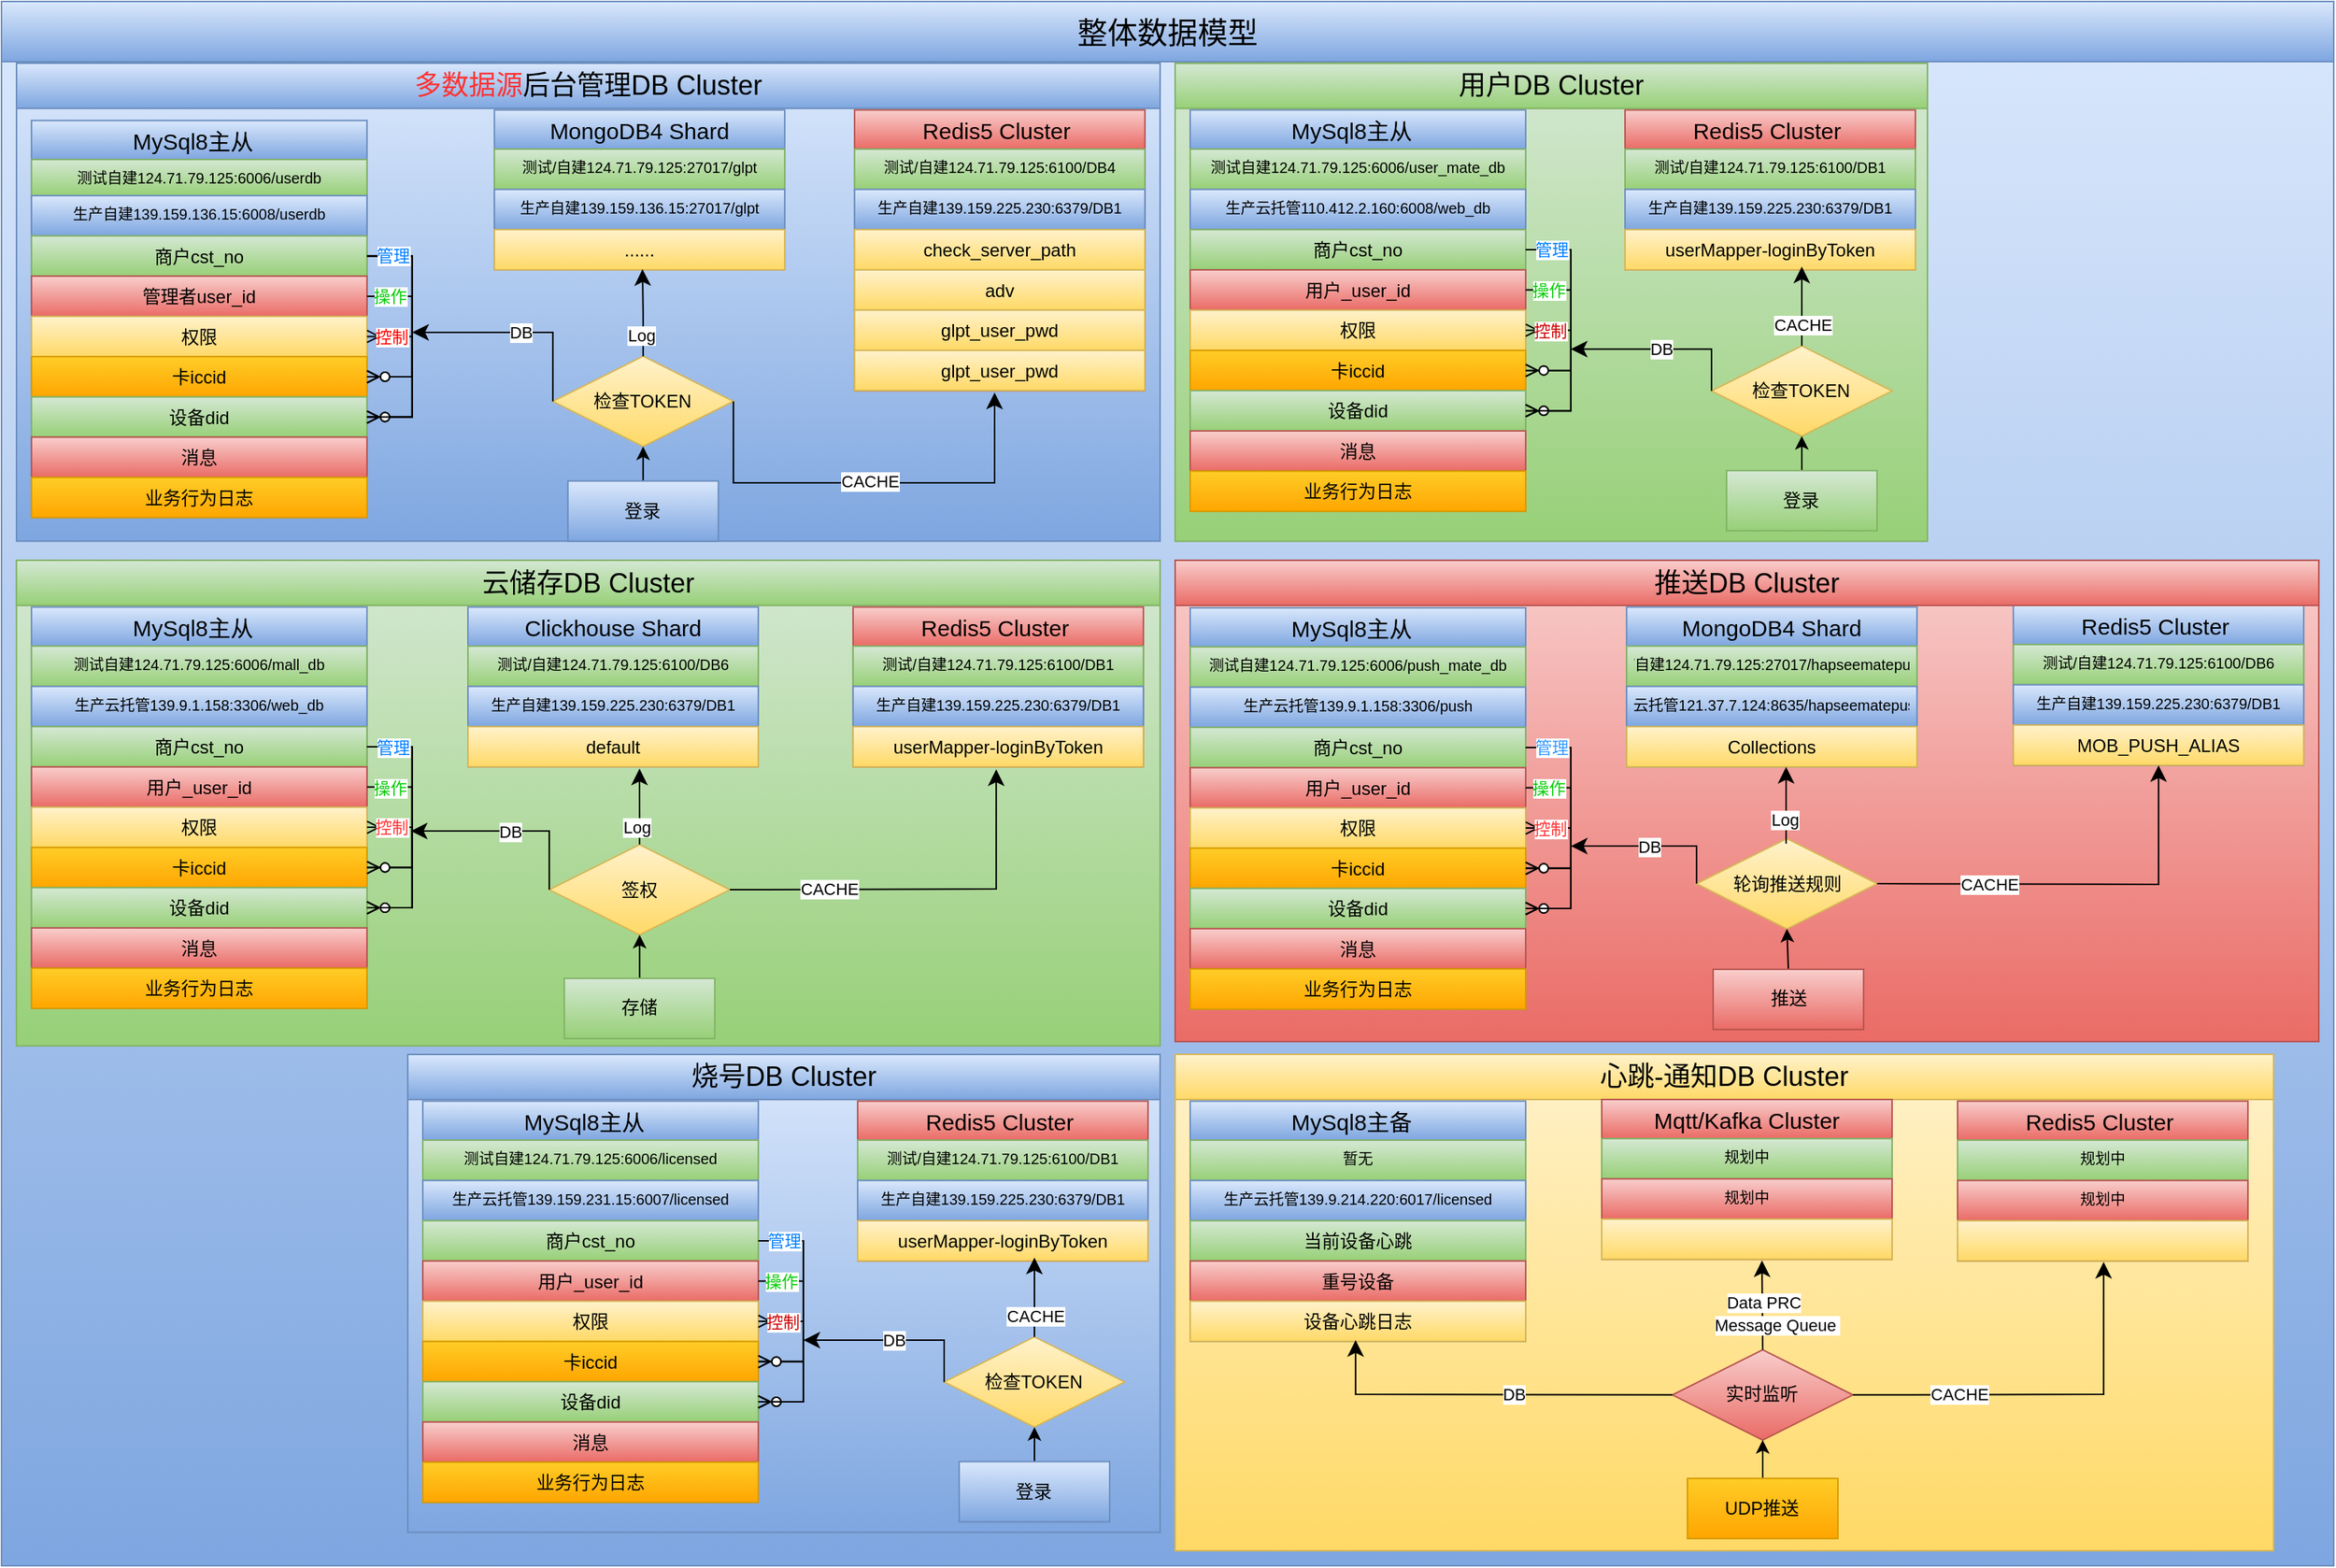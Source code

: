 <mxfile version="21.0.1" type="github">
  <diagram name="第 1 页" id="yvUWGEL02yEKHM-XBLOZ">
    <mxGraphModel dx="2261" dy="1869" grid="1" gridSize="10" guides="1" tooltips="1" connect="1" arrows="1" fold="1" page="1" pageScale="1" pageWidth="827" pageHeight="1169" math="0" shadow="0">
      <root>
        <mxCell id="0" />
        <mxCell id="1" parent="0" />
        <mxCell id="T9S2wv6sfkyYEJ1dbLHQ-154" value="" style="rounded=0;whiteSpace=wrap;html=1;fillColor=#dae8fc;strokeColor=#6c8ebf;gradientColor=#7ea6e0;" vertex="1" parent="1">
          <mxGeometry x="-680" y="-240" width="1550" height="1040" as="geometry" />
        </mxCell>
        <mxCell id="SgWflcFPjo7BXx8ql38D-104" value="" style="rounded=0;whiteSpace=wrap;html=1;fillColor=#dae8fc;gradientColor=#7ea6e0;strokeColor=#6c8ebf;" parent="1" vertex="1">
          <mxGeometry x="-670" y="-199" width="760" height="317.79" as="geometry" />
        </mxCell>
        <mxCell id="SgWflcFPjo7BXx8ql38D-105" value="检查TOKEN" style="shape=rhombus;perimeter=rhombusPerimeter;whiteSpace=wrap;html=1;align=center;fillColor=#fff2cc;gradientColor=#ffd966;strokeColor=#d6b656;" parent="1" vertex="1">
          <mxGeometry x="-313.58" y="-4.14" width="120" height="60" as="geometry" />
        </mxCell>
        <mxCell id="SgWflcFPjo7BXx8ql38D-106" value="MySql8主从  " style="swimlane;fontStyle=0;childLayout=stackLayout;horizontal=1;startSize=26;horizontalStack=0;resizeParent=1;resizeParentMax=0;resizeLast=0;collapsible=1;marginBottom=0;align=center;fontSize=15;fillColor=#dae8fc;gradientColor=#7ea6e0;strokeColor=#6c8ebf;" parent="1" vertex="1">
          <mxGeometry x="-660.06" y="-160.93" width="222.97" height="264.095" as="geometry" />
        </mxCell>
        <mxCell id="SgWflcFPjo7BXx8ql38D-107" value="测试自建124.71.79.125:6006/userdb" style="text;strokeColor=#82b366;fillColor=#d5e8d4;spacingLeft=4;spacingRight=4;overflow=hidden;rotatable=0;points=[[0,0.5],[1,0.5]];portConstraint=eastwest;fontSize=10;gradientColor=#97d077;align=center;" parent="SgWflcFPjo7BXx8ql38D-106" vertex="1">
          <mxGeometry y="26" width="222.97" height="24" as="geometry" />
        </mxCell>
        <mxCell id="SgWflcFPjo7BXx8ql38D-108" value="生产自建139.159.136.15:6008/userdb" style="text;strokeColor=#6c8ebf;fillColor=#dae8fc;spacingLeft=4;spacingRight=4;overflow=hidden;rotatable=0;points=[[0,0.5],[1,0.5]];portConstraint=eastwest;fontSize=10;gradientColor=#7ea6e0;align=center;" parent="SgWflcFPjo7BXx8ql38D-106" vertex="1">
          <mxGeometry y="50" width="222.97" height="26.762" as="geometry" />
        </mxCell>
        <mxCell id="SgWflcFPjo7BXx8ql38D-109" value="商户cst_no" style="text;strokeColor=#82b366;fillColor=#d5e8d4;spacingLeft=4;spacingRight=4;overflow=hidden;rotatable=0;points=[[0,0.5],[1,0.5]];portConstraint=eastwest;fontSize=12;gradientColor=#97d077;align=center;" parent="SgWflcFPjo7BXx8ql38D-106" vertex="1">
          <mxGeometry y="76.762" width="222.97" height="26.762" as="geometry" />
        </mxCell>
        <mxCell id="SgWflcFPjo7BXx8ql38D-110" value="管理者user_id" style="text;strokeColor=#b85450;fillColor=#f8cecc;spacingLeft=4;spacingRight=4;overflow=hidden;rotatable=0;points=[[0,0.5],[1,0.5]];portConstraint=eastwest;fontSize=12;gradientColor=#ea6b66;align=center;" parent="SgWflcFPjo7BXx8ql38D-106" vertex="1">
          <mxGeometry y="103.524" width="222.97" height="26.762" as="geometry" />
        </mxCell>
        <mxCell id="SgWflcFPjo7BXx8ql38D-111" value="权限" style="text;strokeColor=#d6b656;fillColor=#fff2cc;spacingLeft=4;spacingRight=4;overflow=hidden;rotatable=0;points=[[0,0.5],[1,0.5]];portConstraint=eastwest;fontSize=12;gradientColor=#ffd966;align=center;" parent="SgWflcFPjo7BXx8ql38D-106" vertex="1">
          <mxGeometry y="130.285" width="222.97" height="26.762" as="geometry" />
        </mxCell>
        <mxCell id="SgWflcFPjo7BXx8ql38D-112" value="卡iccid" style="text;strokeColor=#d79b00;fillColor=#ffcd28;spacingLeft=4;spacingRight=4;overflow=hidden;rotatable=0;points=[[0,0.5],[1,0.5]];portConstraint=eastwest;fontSize=12;gradientColor=#ffa500;align=center;" parent="SgWflcFPjo7BXx8ql38D-106" vertex="1">
          <mxGeometry y="157.047" width="222.97" height="26.762" as="geometry" />
        </mxCell>
        <mxCell id="SgWflcFPjo7BXx8ql38D-113" value="设备did" style="text;strokeColor=#82b366;fillColor=#d5e8d4;spacingLeft=4;spacingRight=4;overflow=hidden;rotatable=0;points=[[0,0.5],[1,0.5]];portConstraint=eastwest;fontSize=12;gradientColor=#97d077;align=center;" parent="SgWflcFPjo7BXx8ql38D-106" vertex="1">
          <mxGeometry y="183.809" width="222.97" height="26.762" as="geometry" />
        </mxCell>
        <mxCell id="SgWflcFPjo7BXx8ql38D-114" value="消息" style="text;strokeColor=#b85450;fillColor=#f8cecc;spacingLeft=4;spacingRight=4;overflow=hidden;rotatable=0;points=[[0,0.5],[1,0.5]];portConstraint=eastwest;fontSize=12;gradientColor=#ea6b66;align=center;" parent="SgWflcFPjo7BXx8ql38D-106" vertex="1">
          <mxGeometry y="210.571" width="222.97" height="26.762" as="geometry" />
        </mxCell>
        <mxCell id="SgWflcFPjo7BXx8ql38D-115" value="业务行为日志" style="text;strokeColor=#d79b00;fillColor=#ffcd28;spacingLeft=4;spacingRight=4;overflow=hidden;rotatable=0;points=[[0,0.5],[1,0.5]];portConstraint=eastwest;fontSize=12;gradientColor=#ffa500;align=center;" parent="SgWflcFPjo7BXx8ql38D-106" vertex="1">
          <mxGeometry y="237.333" width="222.97" height="26.762" as="geometry" />
        </mxCell>
        <mxCell id="SgWflcFPjo7BXx8ql38D-116" value="" style="edgeStyle=entityRelationEdgeStyle;fontSize=12;html=1;endArrow=ERzeroToMany;endFill=1;rounded=0;exitX=1;exitY=0.5;exitDx=0;exitDy=0;" parent="SgWflcFPjo7BXx8ql38D-106" source="SgWflcFPjo7BXx8ql38D-109" target="SgWflcFPjo7BXx8ql38D-113" edge="1">
          <mxGeometry width="100" height="100" relative="1" as="geometry">
            <mxPoint x="344.595" y="133.809" as="sourcePoint" />
            <mxPoint x="482.432" y="44.603" as="targetPoint" />
          </mxGeometry>
        </mxCell>
        <mxCell id="SgWflcFPjo7BXx8ql38D-117" value="" style="edgeStyle=entityRelationEdgeStyle;fontSize=12;html=1;endArrow=ERzeroToMany;endFill=1;rounded=0;exitX=1;exitY=0.5;exitDx=0;exitDy=0;" parent="SgWflcFPjo7BXx8ql38D-106" source="SgWflcFPjo7BXx8ql38D-109" target="SgWflcFPjo7BXx8ql38D-113" edge="1">
          <mxGeometry width="100" height="100" relative="1" as="geometry">
            <mxPoint x="330.811" y="133.809" as="sourcePoint" />
            <mxPoint x="468.649" y="44.603" as="targetPoint" />
          </mxGeometry>
        </mxCell>
        <mxCell id="SgWflcFPjo7BXx8ql38D-118" value="" style="edgeStyle=entityRelationEdgeStyle;fontSize=12;html=1;endArrow=ERzeroToMany;endFill=1;rounded=0;exitX=1;exitY=0.5;exitDx=0;exitDy=0;" parent="SgWflcFPjo7BXx8ql38D-106" source="SgWflcFPjo7BXx8ql38D-109" target="SgWflcFPjo7BXx8ql38D-112" edge="1">
          <mxGeometry width="100" height="100" relative="1" as="geometry">
            <mxPoint x="358.378" y="205.174" as="sourcePoint" />
            <mxPoint x="496.216" y="115.968" as="targetPoint" />
          </mxGeometry>
        </mxCell>
        <mxCell id="SgWflcFPjo7BXx8ql38D-119" value="&lt;font color=&quot;#007fff&quot;&gt;管理&lt;/font&gt;" style="edgeLabel;html=1;align=center;verticalAlign=middle;resizable=0;points=[];" parent="SgWflcFPjo7BXx8ql38D-118" vertex="1" connectable="0">
          <mxGeometry x="-0.314" y="2" relative="1" as="geometry">
            <mxPoint x="-15" y="-18" as="offset" />
          </mxGeometry>
        </mxCell>
        <mxCell id="SgWflcFPjo7BXx8ql38D-120" value="" style="edgeStyle=entityRelationEdgeStyle;fontSize=12;html=1;endArrow=ERzeroToMany;endFill=1;rounded=0;exitX=1;exitY=0.5;exitDx=0;exitDy=0;entryX=1;entryY=0.5;entryDx=0;entryDy=0;" parent="SgWflcFPjo7BXx8ql38D-106" source="SgWflcFPjo7BXx8ql38D-110" target="SgWflcFPjo7BXx8ql38D-112" edge="1">
          <mxGeometry width="100" height="100" relative="1" as="geometry">
            <mxPoint x="372.162" y="231.936" as="sourcePoint" />
            <mxPoint y="169.492" as="targetPoint" />
          </mxGeometry>
        </mxCell>
        <mxCell id="SgWflcFPjo7BXx8ql38D-121" value="&lt;font color=&quot;#00cc00&quot;&gt;操作&lt;/font&gt;" style="edgeLabel;html=1;align=center;verticalAlign=middle;resizable=0;points=[];" parent="SgWflcFPjo7BXx8ql38D-120" vertex="1" connectable="0">
          <mxGeometry x="-0.735" relative="1" as="geometry">
            <mxPoint as="offset" />
          </mxGeometry>
        </mxCell>
        <mxCell id="SgWflcFPjo7BXx8ql38D-122" value="" style="edgeStyle=entityRelationEdgeStyle;fontSize=12;html=1;endArrow=ERmany;startArrow=ERmany;rounded=0;exitX=1;exitY=0.5;exitDx=0;exitDy=0;entryX=1;entryY=0.5;entryDx=0;entryDy=0;" parent="SgWflcFPjo7BXx8ql38D-106" source="SgWflcFPjo7BXx8ql38D-111" target="SgWflcFPjo7BXx8ql38D-113" edge="1">
          <mxGeometry width="100" height="100" relative="1" as="geometry">
            <mxPoint x="300" y="136" as="sourcePoint" />
            <mxPoint x="400" y="36" as="targetPoint" />
          </mxGeometry>
        </mxCell>
        <mxCell id="SgWflcFPjo7BXx8ql38D-123" value="&lt;font color=&quot;#ff0000&quot;&gt;控制&lt;/font&gt;" style="edgeLabel;html=1;align=center;verticalAlign=middle;resizable=0;points=[];" parent="SgWflcFPjo7BXx8ql38D-122" vertex="1" connectable="0">
          <mxGeometry x="-0.718" relative="1" as="geometry">
            <mxPoint as="offset" />
          </mxGeometry>
        </mxCell>
        <mxCell id="SgWflcFPjo7BXx8ql38D-124" style="edgeStyle=orthogonalEdgeStyle;rounded=0;orthogonalLoop=1;jettySize=auto;html=1;entryX=0.5;entryY=1;entryDx=0;entryDy=0;" parent="1" source="SgWflcFPjo7BXx8ql38D-125" target="SgWflcFPjo7BXx8ql38D-105" edge="1">
          <mxGeometry relative="1" as="geometry" />
        </mxCell>
        <mxCell id="SgWflcFPjo7BXx8ql38D-125" value="登录" style="whiteSpace=wrap;html=1;align=center;fillColor=#dae8fc;gradientColor=#7ea6e0;strokeColor=#6c8ebf;" parent="1" vertex="1">
          <mxGeometry x="-303.58" y="78.79" width="100" height="40" as="geometry" />
        </mxCell>
        <mxCell id="SgWflcFPjo7BXx8ql38D-126" value="Redis5 Cluster " style="swimlane;fontStyle=0;childLayout=stackLayout;horizontal=1;startSize=26;horizontalStack=0;resizeParent=1;resizeParentMax=0;resizeLast=0;collapsible=1;marginBottom=0;align=center;fontSize=15;fillColor=#f8cecc;gradientColor=#ea6b66;strokeColor=#b85450;" parent="1" vertex="1">
          <mxGeometry x="-113.06" y="-167.86" width="192.97" height="186.571" as="geometry" />
        </mxCell>
        <mxCell id="SgWflcFPjo7BXx8ql38D-127" value="测试/自建124.71.79.125:6100/DB4" style="text;strokeColor=#82b366;fillColor=#d5e8d4;spacingLeft=4;spacingRight=4;overflow=hidden;rotatable=0;points=[[0,0.5],[1,0.5]];portConstraint=eastwest;fontSize=10;gradientColor=#97d077;align=center;" parent="SgWflcFPjo7BXx8ql38D-126" vertex="1">
          <mxGeometry y="26" width="192.97" height="26.762" as="geometry" />
        </mxCell>
        <mxCell id="SgWflcFPjo7BXx8ql38D-128" value="生产自建139.159.225.230:6379/DB1" style="text;strokeColor=#6c8ebf;fillColor=#dae8fc;spacingLeft=4;spacingRight=4;overflow=hidden;rotatable=0;points=[[0,0.5],[1,0.5]];portConstraint=eastwest;fontSize=10;gradientColor=#7ea6e0;align=center;" parent="SgWflcFPjo7BXx8ql38D-126" vertex="1">
          <mxGeometry y="52.762" width="192.97" height="26.762" as="geometry" />
        </mxCell>
        <mxCell id="T9S2wv6sfkyYEJ1dbLHQ-200" value="check_server_path" style="text;strokeColor=#d6b656;fillColor=#fff2cc;spacingLeft=4;spacingRight=4;overflow=hidden;rotatable=0;points=[[0,0.5],[1,0.5]];portConstraint=eastwest;fontSize=12;gradientColor=#ffd966;align=center;" vertex="1" parent="SgWflcFPjo7BXx8ql38D-126">
          <mxGeometry y="79.524" width="192.97" height="26.762" as="geometry" />
        </mxCell>
        <mxCell id="T9S2wv6sfkyYEJ1dbLHQ-202" value="adv" style="text;strokeColor=#d6b656;fillColor=#fff2cc;spacingLeft=4;spacingRight=4;overflow=hidden;rotatable=0;points=[[0,0.5],[1,0.5]];portConstraint=eastwest;fontSize=12;gradientColor=#ffd966;align=center;" vertex="1" parent="SgWflcFPjo7BXx8ql38D-126">
          <mxGeometry y="106.285" width="192.97" height="26.762" as="geometry" />
        </mxCell>
        <mxCell id="T9S2wv6sfkyYEJ1dbLHQ-201" value="glpt_user_pwd" style="text;strokeColor=#d6b656;fillColor=#fff2cc;spacingLeft=4;spacingRight=4;overflow=hidden;rotatable=0;points=[[0,0.5],[1,0.5]];portConstraint=eastwest;fontSize=12;gradientColor=#ffd966;align=center;" vertex="1" parent="SgWflcFPjo7BXx8ql38D-126">
          <mxGeometry y="133.047" width="192.97" height="26.762" as="geometry" />
        </mxCell>
        <mxCell id="SgWflcFPjo7BXx8ql38D-129" value="glpt_user_pwd" style="text;strokeColor=#d6b656;fillColor=#fff2cc;spacingLeft=4;spacingRight=4;overflow=hidden;rotatable=0;points=[[0,0.5],[1,0.5]];portConstraint=eastwest;fontSize=12;gradientColor=#ffd966;align=center;" parent="SgWflcFPjo7BXx8ql38D-126" vertex="1">
          <mxGeometry y="159.809" width="192.97" height="26.762" as="geometry" />
        </mxCell>
        <mxCell id="SgWflcFPjo7BXx8ql38D-130" value="" style="edgeStyle=elbowEdgeStyle;elbow=vertical;endArrow=classic;html=1;curved=0;rounded=0;endSize=8;startSize=8;exitX=0;exitY=0.5;exitDx=0;exitDy=0;" parent="1" source="SgWflcFPjo7BXx8ql38D-105" edge="1">
          <mxGeometry width="50" height="50" relative="1" as="geometry">
            <mxPoint x="-310" y="-219" as="sourcePoint" />
            <mxPoint x="-407" y="-20" as="targetPoint" />
            <Array as="points">
              <mxPoint x="-314" y="-20" />
            </Array>
          </mxGeometry>
        </mxCell>
        <mxCell id="SgWflcFPjo7BXx8ql38D-131" value="DB" style="edgeLabel;html=1;align=center;verticalAlign=middle;resizable=0;points=[];" parent="SgWflcFPjo7BXx8ql38D-130" vertex="1" connectable="0">
          <mxGeometry x="-0.285" relative="1" as="geometry">
            <mxPoint x="-18" as="offset" />
          </mxGeometry>
        </mxCell>
        <mxCell id="SgWflcFPjo7BXx8ql38D-132" value="" style="edgeStyle=elbowEdgeStyle;elbow=vertical;endArrow=classic;html=1;curved=0;rounded=0;endSize=8;startSize=8;exitX=1;exitY=0.5;exitDx=0;exitDy=0;" parent="1" source="SgWflcFPjo7BXx8ql38D-105" edge="1">
          <mxGeometry width="50" height="50" relative="1" as="geometry">
            <mxPoint x="50.99" y="-221.21" as="sourcePoint" />
            <mxPoint x="-20" y="20" as="targetPoint" />
            <Array as="points">
              <mxPoint x="-10" y="80" />
            </Array>
          </mxGeometry>
        </mxCell>
        <mxCell id="SgWflcFPjo7BXx8ql38D-133" value="CACHE" style="edgeLabel;html=1;align=center;verticalAlign=middle;resizable=0;points=[];" parent="SgWflcFPjo7BXx8ql38D-132" vertex="1" connectable="0">
          <mxGeometry x="-0.442" relative="1" as="geometry">
            <mxPoint x="64" y="-1" as="offset" />
          </mxGeometry>
        </mxCell>
        <mxCell id="SgWflcFPjo7BXx8ql38D-134" value="&lt;font color=&quot;#ff3333&quot;&gt;多数据源&lt;/font&gt;后台管理DB Cluster" style="text;html=1;strokeColor=#6c8ebf;fillColor=#dae8fc;align=center;verticalAlign=middle;whiteSpace=wrap;rounded=0;fontSize=18;gradientColor=#7ea6e0;" parent="1" vertex="1">
          <mxGeometry x="-670" y="-198.93" width="760" height="30" as="geometry" />
        </mxCell>
        <mxCell id="SgWflcFPjo7BXx8ql38D-135" value="" style="rounded=0;whiteSpace=wrap;html=1;fillColor=#f8cecc;gradientColor=#ea6b66;strokeColor=#b85450;" parent="1" vertex="1">
          <mxGeometry x="100" y="131.53" width="760.06" height="320" as="geometry" />
        </mxCell>
        <mxCell id="SgWflcFPjo7BXx8ql38D-136" value="轮询推送规则" style="shape=rhombus;perimeter=rhombusPerimeter;whiteSpace=wrap;html=1;align=center;fillColor=#fff2cc;gradientColor=#ffd966;strokeColor=#d6b656;" parent="1" vertex="1">
          <mxGeometry x="446.55" y="316.53" width="120" height="60" as="geometry" />
        </mxCell>
        <mxCell id="SgWflcFPjo7BXx8ql38D-137" value="MySql8主从  " style="swimlane;fontStyle=0;childLayout=stackLayout;horizontal=1;startSize=26;horizontalStack=0;resizeParent=1;resizeParentMax=0;resizeLast=0;collapsible=1;marginBottom=0;align=center;fontSize=15;fillColor=#dae8fc;gradientColor=#7ea6e0;strokeColor=#6c8ebf;" parent="1" vertex="1">
          <mxGeometry x="110" y="163.1" width="222.97" height="266.856" as="geometry" />
        </mxCell>
        <mxCell id="SgWflcFPjo7BXx8ql38D-138" value="测试自建124.71.79.125:6006/push_mate_db" style="text;strokeColor=#82b366;fillColor=#d5e8d4;spacingLeft=4;spacingRight=4;overflow=hidden;rotatable=0;points=[[0,0.5],[1,0.5]];portConstraint=eastwest;fontSize=10;gradientColor=#97d077;align=center;" parent="SgWflcFPjo7BXx8ql38D-137" vertex="1">
          <mxGeometry y="26" width="222.97" height="26.762" as="geometry" />
        </mxCell>
        <mxCell id="SgWflcFPjo7BXx8ql38D-139" value="生产云托管139.9.1.158:3306/push" style="text;strokeColor=#6c8ebf;fillColor=#dae8fc;spacingLeft=4;spacingRight=4;overflow=hidden;rotatable=0;points=[[0,0.5],[1,0.5]];portConstraint=eastwest;fontSize=10;gradientColor=#7ea6e0;align=center;" parent="SgWflcFPjo7BXx8ql38D-137" vertex="1">
          <mxGeometry y="52.762" width="222.97" height="26.762" as="geometry" />
        </mxCell>
        <mxCell id="SgWflcFPjo7BXx8ql38D-140" value="商户cst_no" style="text;strokeColor=#82b366;fillColor=#d5e8d4;spacingLeft=4;spacingRight=4;overflow=hidden;rotatable=0;points=[[0,0.5],[1,0.5]];portConstraint=eastwest;fontSize=12;gradientColor=#97d077;align=center;" parent="SgWflcFPjo7BXx8ql38D-137" vertex="1">
          <mxGeometry y="79.524" width="222.97" height="26.762" as="geometry" />
        </mxCell>
        <mxCell id="SgWflcFPjo7BXx8ql38D-141" value="用户_user_id" style="text;strokeColor=#b85450;fillColor=#f8cecc;spacingLeft=4;spacingRight=4;overflow=hidden;rotatable=0;points=[[0,0.5],[1,0.5]];portConstraint=eastwest;fontSize=12;gradientColor=#ea6b66;align=center;" parent="SgWflcFPjo7BXx8ql38D-137" vertex="1">
          <mxGeometry y="106.285" width="222.97" height="26.762" as="geometry" />
        </mxCell>
        <mxCell id="SgWflcFPjo7BXx8ql38D-142" value="权限" style="text;strokeColor=#d6b656;fillColor=#fff2cc;spacingLeft=4;spacingRight=4;overflow=hidden;rotatable=0;points=[[0,0.5],[1,0.5]];portConstraint=eastwest;fontSize=12;gradientColor=#ffd966;align=center;" parent="SgWflcFPjo7BXx8ql38D-137" vertex="1">
          <mxGeometry y="133.047" width="222.97" height="26.762" as="geometry" />
        </mxCell>
        <mxCell id="SgWflcFPjo7BXx8ql38D-143" value="卡iccid" style="text;strokeColor=#d79b00;fillColor=#ffcd28;spacingLeft=4;spacingRight=4;overflow=hidden;rotatable=0;points=[[0,0.5],[1,0.5]];portConstraint=eastwest;fontSize=12;gradientColor=#ffa500;align=center;" parent="SgWflcFPjo7BXx8ql38D-137" vertex="1">
          <mxGeometry y="159.809" width="222.97" height="26.762" as="geometry" />
        </mxCell>
        <mxCell id="SgWflcFPjo7BXx8ql38D-144" value="设备did" style="text;strokeColor=#82b366;fillColor=#d5e8d4;spacingLeft=4;spacingRight=4;overflow=hidden;rotatable=0;points=[[0,0.5],[1,0.5]];portConstraint=eastwest;fontSize=12;gradientColor=#97d077;align=center;" parent="SgWflcFPjo7BXx8ql38D-137" vertex="1">
          <mxGeometry y="186.571" width="222.97" height="26.762" as="geometry" />
        </mxCell>
        <mxCell id="SgWflcFPjo7BXx8ql38D-145" value="消息" style="text;strokeColor=#b85450;fillColor=#f8cecc;spacingLeft=4;spacingRight=4;overflow=hidden;rotatable=0;points=[[0,0.5],[1,0.5]];portConstraint=eastwest;fontSize=12;gradientColor=#ea6b66;align=center;" parent="SgWflcFPjo7BXx8ql38D-137" vertex="1">
          <mxGeometry y="213.333" width="222.97" height="26.762" as="geometry" />
        </mxCell>
        <mxCell id="SgWflcFPjo7BXx8ql38D-146" value="业务行为日志" style="text;strokeColor=#d79b00;fillColor=#ffcd28;spacingLeft=4;spacingRight=4;overflow=hidden;rotatable=0;points=[[0,0.5],[1,0.5]];portConstraint=eastwest;fontSize=12;gradientColor=#ffa500;align=center;" parent="SgWflcFPjo7BXx8ql38D-137" vertex="1">
          <mxGeometry y="240.095" width="222.97" height="26.762" as="geometry" />
        </mxCell>
        <mxCell id="SgWflcFPjo7BXx8ql38D-147" value="" style="edgeStyle=entityRelationEdgeStyle;fontSize=12;html=1;endArrow=ERzeroToMany;endFill=1;rounded=0;exitX=1;exitY=0.5;exitDx=0;exitDy=0;" parent="SgWflcFPjo7BXx8ql38D-137" source="SgWflcFPjo7BXx8ql38D-140" target="SgWflcFPjo7BXx8ql38D-144" edge="1">
          <mxGeometry width="100" height="100" relative="1" as="geometry">
            <mxPoint x="344.595" y="133.809" as="sourcePoint" />
            <mxPoint x="482.432" y="44.603" as="targetPoint" />
          </mxGeometry>
        </mxCell>
        <mxCell id="SgWflcFPjo7BXx8ql38D-148" value="" style="edgeStyle=entityRelationEdgeStyle;fontSize=12;html=1;endArrow=ERzeroToMany;endFill=1;rounded=0;exitX=1;exitY=0.5;exitDx=0;exitDy=0;" parent="SgWflcFPjo7BXx8ql38D-137" source="SgWflcFPjo7BXx8ql38D-140" target="SgWflcFPjo7BXx8ql38D-144" edge="1">
          <mxGeometry width="100" height="100" relative="1" as="geometry">
            <mxPoint x="330.811" y="133.809" as="sourcePoint" />
            <mxPoint x="468.649" y="44.603" as="targetPoint" />
          </mxGeometry>
        </mxCell>
        <mxCell id="SgWflcFPjo7BXx8ql38D-149" value="" style="edgeStyle=entityRelationEdgeStyle;fontSize=12;html=1;endArrow=ERzeroToMany;endFill=1;rounded=0;exitX=1;exitY=0.5;exitDx=0;exitDy=0;" parent="SgWflcFPjo7BXx8ql38D-137" source="SgWflcFPjo7BXx8ql38D-140" target="SgWflcFPjo7BXx8ql38D-143" edge="1">
          <mxGeometry width="100" height="100" relative="1" as="geometry">
            <mxPoint x="358.378" y="205.174" as="sourcePoint" />
            <mxPoint x="496.216" y="115.968" as="targetPoint" />
          </mxGeometry>
        </mxCell>
        <mxCell id="SgWflcFPjo7BXx8ql38D-150" value="&lt;font color=&quot;#3399ff&quot;&gt;管理&lt;/font&gt;" style="edgeLabel;html=1;align=center;verticalAlign=middle;resizable=0;points=[];" parent="SgWflcFPjo7BXx8ql38D-149" vertex="1" connectable="0">
          <mxGeometry x="-0.314" y="2" relative="1" as="geometry">
            <mxPoint x="-15" y="-18" as="offset" />
          </mxGeometry>
        </mxCell>
        <mxCell id="SgWflcFPjo7BXx8ql38D-151" value="" style="edgeStyle=entityRelationEdgeStyle;fontSize=12;html=1;endArrow=ERzeroToMany;endFill=1;rounded=0;exitX=1;exitY=0.5;exitDx=0;exitDy=0;entryX=1;entryY=0.5;entryDx=0;entryDy=0;" parent="SgWflcFPjo7BXx8ql38D-137" source="SgWflcFPjo7BXx8ql38D-141" target="SgWflcFPjo7BXx8ql38D-143" edge="1">
          <mxGeometry width="100" height="100" relative="1" as="geometry">
            <mxPoint x="372.162" y="231.936" as="sourcePoint" />
            <mxPoint y="169.492" as="targetPoint" />
          </mxGeometry>
        </mxCell>
        <mxCell id="SgWflcFPjo7BXx8ql38D-152" value="&lt;font color=&quot;#00cc00&quot;&gt;操作&lt;/font&gt;" style="edgeLabel;html=1;align=center;verticalAlign=middle;resizable=0;points=[];" parent="SgWflcFPjo7BXx8ql38D-151" vertex="1" connectable="0">
          <mxGeometry x="-0.735" relative="1" as="geometry">
            <mxPoint as="offset" />
          </mxGeometry>
        </mxCell>
        <mxCell id="SgWflcFPjo7BXx8ql38D-153" value="" style="edgeStyle=entityRelationEdgeStyle;fontSize=12;html=1;endArrow=ERmany;startArrow=ERmany;rounded=0;exitX=1;exitY=0.5;exitDx=0;exitDy=0;entryX=1;entryY=0.5;entryDx=0;entryDy=0;" parent="SgWflcFPjo7BXx8ql38D-137" source="SgWflcFPjo7BXx8ql38D-142" target="SgWflcFPjo7BXx8ql38D-144" edge="1">
          <mxGeometry width="100" height="100" relative="1" as="geometry">
            <mxPoint x="300" y="136" as="sourcePoint" />
            <mxPoint x="400" y="36" as="targetPoint" />
          </mxGeometry>
        </mxCell>
        <mxCell id="SgWflcFPjo7BXx8ql38D-154" value="&lt;font color=&quot;#ff3333&quot;&gt;控制&lt;/font&gt;" style="edgeLabel;html=1;align=center;verticalAlign=middle;resizable=0;points=[];" parent="SgWflcFPjo7BXx8ql38D-153" vertex="1" connectable="0">
          <mxGeometry x="-0.718" relative="1" as="geometry">
            <mxPoint as="offset" />
          </mxGeometry>
        </mxCell>
        <mxCell id="SgWflcFPjo7BXx8ql38D-155" style="edgeStyle=orthogonalEdgeStyle;rounded=0;orthogonalLoop=1;jettySize=auto;html=1;entryX=0.5;entryY=1;entryDx=0;entryDy=0;exitX=0.5;exitY=0;exitDx=0;exitDy=0;" parent="1" source="SgWflcFPjo7BXx8ql38D-156" target="SgWflcFPjo7BXx8ql38D-136" edge="1">
          <mxGeometry relative="1" as="geometry" />
        </mxCell>
        <mxCell id="SgWflcFPjo7BXx8ql38D-156" value="推送" style="whiteSpace=wrap;html=1;align=center;fillColor=#f8cecc;gradientColor=#ea6b66;strokeColor=#b85450;" parent="1" vertex="1">
          <mxGeometry x="457.55" y="403.46" width="100" height="40" as="geometry" />
        </mxCell>
        <mxCell id="SgWflcFPjo7BXx8ql38D-157" value="Redis5 Cluster " style="swimlane;fontStyle=0;childLayout=stackLayout;horizontal=1;startSize=26;horizontalStack=0;resizeParent=1;resizeParentMax=0;resizeLast=0;collapsible=1;marginBottom=0;align=center;fontSize=15;fillColor=#dae8fc;gradientColor=#7ea6e0;strokeColor=#6c8ebf;" parent="1" vertex="1">
          <mxGeometry x="657.09" y="161.53" width="192.97" height="106.285" as="geometry" />
        </mxCell>
        <mxCell id="SgWflcFPjo7BXx8ql38D-158" value="测试/自建124.71.79.125:6100/DB6" style="text;strokeColor=#82b366;fillColor=#d5e8d4;spacingLeft=4;spacingRight=4;overflow=hidden;rotatable=0;points=[[0,0.5],[1,0.5]];portConstraint=eastwest;fontSize=10;gradientColor=#97d077;align=center;" parent="SgWflcFPjo7BXx8ql38D-157" vertex="1">
          <mxGeometry y="26" width="192.97" height="26.762" as="geometry" />
        </mxCell>
        <mxCell id="SgWflcFPjo7BXx8ql38D-159" value="生产自建139.159.225.230:6379/DB1" style="text;strokeColor=#6c8ebf;fillColor=#dae8fc;spacingLeft=4;spacingRight=4;overflow=hidden;rotatable=0;points=[[0,0.5],[1,0.5]];portConstraint=eastwest;fontSize=10;gradientColor=#7ea6e0;align=center;" parent="SgWflcFPjo7BXx8ql38D-157" vertex="1">
          <mxGeometry y="52.762" width="192.97" height="26.762" as="geometry" />
        </mxCell>
        <mxCell id="SgWflcFPjo7BXx8ql38D-160" value="MOB_PUSH_ALIAS" style="text;strokeColor=#d6b656;fillColor=#fff2cc;spacingLeft=4;spacingRight=4;overflow=hidden;rotatable=0;points=[[0,0.5],[1,0.5]];portConstraint=eastwest;fontSize=12;gradientColor=#ffd966;align=center;" parent="SgWflcFPjo7BXx8ql38D-157" vertex="1">
          <mxGeometry y="79.524" width="192.97" height="26.762" as="geometry" />
        </mxCell>
        <mxCell id="SgWflcFPjo7BXx8ql38D-161" value="" style="edgeStyle=elbowEdgeStyle;elbow=vertical;endArrow=classic;html=1;curved=0;rounded=0;endSize=8;startSize=8;exitX=0;exitY=0.5;exitDx=0;exitDy=0;" parent="1" source="SgWflcFPjo7BXx8ql38D-136" edge="1">
          <mxGeometry width="50" height="50" relative="1" as="geometry">
            <mxPoint x="200" y="111.53" as="sourcePoint" />
            <mxPoint x="363" y="321.53" as="targetPoint" />
            <Array as="points">
              <mxPoint x="740.06" y="321.53" />
            </Array>
          </mxGeometry>
        </mxCell>
        <mxCell id="SgWflcFPjo7BXx8ql38D-162" value="DB" style="edgeLabel;html=1;align=center;verticalAlign=middle;resizable=0;points=[];" parent="SgWflcFPjo7BXx8ql38D-161" vertex="1" connectable="0">
          <mxGeometry x="-0.285" relative="1" as="geometry">
            <mxPoint x="-18" as="offset" />
          </mxGeometry>
        </mxCell>
        <mxCell id="SgWflcFPjo7BXx8ql38D-163" value="" style="edgeStyle=elbowEdgeStyle;elbow=vertical;endArrow=classic;html=1;curved=0;rounded=0;endSize=8;startSize=8;exitX=1;exitY=0.5;exitDx=0;exitDy=0;entryX=0.5;entryY=1;entryDx=0;entryDy=0;" parent="1" source="SgWflcFPjo7BXx8ql38D-136" target="SgWflcFPjo7BXx8ql38D-157" edge="1">
          <mxGeometry width="50" height="50" relative="1" as="geometry">
            <mxPoint x="540" y="111.53" as="sourcePoint" />
            <mxPoint x="560.06" y="191.53" as="targetPoint" />
            <Array as="points">
              <mxPoint x="730" y="347" />
            </Array>
          </mxGeometry>
        </mxCell>
        <mxCell id="SgWflcFPjo7BXx8ql38D-164" value="CACHE" style="edgeLabel;html=1;align=center;verticalAlign=middle;resizable=0;points=[];" parent="SgWflcFPjo7BXx8ql38D-163" vertex="1" connectable="0">
          <mxGeometry x="-0.442" relative="1" as="geometry">
            <mxPoint as="offset" />
          </mxGeometry>
        </mxCell>
        <mxCell id="SgWflcFPjo7BXx8ql38D-165" value="推送DB Cluster" style="text;html=1;strokeColor=#b85450;fillColor=#f8cecc;align=center;verticalAlign=middle;whiteSpace=wrap;rounded=0;fontSize=18;gradientColor=#ea6b66;" parent="1" vertex="1">
          <mxGeometry x="100" y="131.53" width="760.06" height="30" as="geometry" />
        </mxCell>
        <mxCell id="SgWflcFPjo7BXx8ql38D-166" value="" style="rounded=0;whiteSpace=wrap;html=1;fillColor=#d5e8d4;gradientColor=#97d077;strokeColor=#82b366;" parent="1" vertex="1">
          <mxGeometry x="-670.06" y="131.53" width="760.06" height="322.79" as="geometry" />
        </mxCell>
        <mxCell id="SgWflcFPjo7BXx8ql38D-167" value="签权" style="shape=rhombus;perimeter=rhombusPerimeter;whiteSpace=wrap;html=1;align=center;fillColor=#fff2cc;gradientColor=#ffd966;strokeColor=#d6b656;" parent="1" vertex="1">
          <mxGeometry x="-315.94" y="320.53" width="120" height="60" as="geometry" />
        </mxCell>
        <mxCell id="SgWflcFPjo7BXx8ql38D-168" value="MySql8主从  " style="swimlane;fontStyle=0;childLayout=stackLayout;horizontal=1;startSize=26;horizontalStack=0;resizeParent=1;resizeParentMax=0;resizeLast=0;collapsible=1;marginBottom=0;align=center;fontSize=15;fillColor=#dae8fc;gradientColor=#7ea6e0;strokeColor=#6c8ebf;" parent="1" vertex="1">
          <mxGeometry x="-660.06" y="162.6" width="222.97" height="266.856" as="geometry" />
        </mxCell>
        <mxCell id="SgWflcFPjo7BXx8ql38D-169" value="测试自建124.71.79.125:6006/mall_db" style="text;strokeColor=#82b366;fillColor=#d5e8d4;spacingLeft=4;spacingRight=4;overflow=hidden;rotatable=0;points=[[0,0.5],[1,0.5]];portConstraint=eastwest;fontSize=10;gradientColor=#97d077;align=center;" parent="SgWflcFPjo7BXx8ql38D-168" vertex="1">
          <mxGeometry y="26" width="222.97" height="26.762" as="geometry" />
        </mxCell>
        <mxCell id="SgWflcFPjo7BXx8ql38D-170" value="生产云托管139.9.1.158:3306/web_db" style="text;strokeColor=#6c8ebf;fillColor=#dae8fc;spacingLeft=4;spacingRight=4;overflow=hidden;rotatable=0;points=[[0,0.5],[1,0.5]];portConstraint=eastwest;fontSize=10;gradientColor=#7ea6e0;align=center;" parent="SgWflcFPjo7BXx8ql38D-168" vertex="1">
          <mxGeometry y="52.762" width="222.97" height="26.762" as="geometry" />
        </mxCell>
        <mxCell id="SgWflcFPjo7BXx8ql38D-171" value="商户cst_no" style="text;strokeColor=#82b366;fillColor=#d5e8d4;spacingLeft=4;spacingRight=4;overflow=hidden;rotatable=0;points=[[0,0.5],[1,0.5]];portConstraint=eastwest;fontSize=12;gradientColor=#97d077;align=center;" parent="SgWflcFPjo7BXx8ql38D-168" vertex="1">
          <mxGeometry y="79.524" width="222.97" height="26.762" as="geometry" />
        </mxCell>
        <mxCell id="SgWflcFPjo7BXx8ql38D-172" value="用户_user_id" style="text;strokeColor=#b85450;fillColor=#f8cecc;spacingLeft=4;spacingRight=4;overflow=hidden;rotatable=0;points=[[0,0.5],[1,0.5]];portConstraint=eastwest;fontSize=12;gradientColor=#ea6b66;align=center;" parent="SgWflcFPjo7BXx8ql38D-168" vertex="1">
          <mxGeometry y="106.285" width="222.97" height="26.762" as="geometry" />
        </mxCell>
        <mxCell id="SgWflcFPjo7BXx8ql38D-173" value="权限" style="text;strokeColor=#d6b656;fillColor=#fff2cc;spacingLeft=4;spacingRight=4;overflow=hidden;rotatable=0;points=[[0,0.5],[1,0.5]];portConstraint=eastwest;fontSize=12;gradientColor=#ffd966;align=center;" parent="SgWflcFPjo7BXx8ql38D-168" vertex="1">
          <mxGeometry y="133.047" width="222.97" height="26.762" as="geometry" />
        </mxCell>
        <mxCell id="SgWflcFPjo7BXx8ql38D-174" value="卡iccid" style="text;strokeColor=#d79b00;fillColor=#ffcd28;spacingLeft=4;spacingRight=4;overflow=hidden;rotatable=0;points=[[0,0.5],[1,0.5]];portConstraint=eastwest;fontSize=12;gradientColor=#ffa500;align=center;" parent="SgWflcFPjo7BXx8ql38D-168" vertex="1">
          <mxGeometry y="159.809" width="222.97" height="26.762" as="geometry" />
        </mxCell>
        <mxCell id="SgWflcFPjo7BXx8ql38D-175" value="设备did" style="text;strokeColor=#82b366;fillColor=#d5e8d4;spacingLeft=4;spacingRight=4;overflow=hidden;rotatable=0;points=[[0,0.5],[1,0.5]];portConstraint=eastwest;fontSize=12;gradientColor=#97d077;align=center;" parent="SgWflcFPjo7BXx8ql38D-168" vertex="1">
          <mxGeometry y="186.571" width="222.97" height="26.762" as="geometry" />
        </mxCell>
        <mxCell id="SgWflcFPjo7BXx8ql38D-176" value="消息" style="text;strokeColor=#b85450;fillColor=#f8cecc;spacingLeft=4;spacingRight=4;overflow=hidden;rotatable=0;points=[[0,0.5],[1,0.5]];portConstraint=eastwest;fontSize=12;gradientColor=#ea6b66;align=center;" parent="SgWflcFPjo7BXx8ql38D-168" vertex="1">
          <mxGeometry y="213.333" width="222.97" height="26.762" as="geometry" />
        </mxCell>
        <mxCell id="SgWflcFPjo7BXx8ql38D-177" value="业务行为日志" style="text;strokeColor=#d79b00;fillColor=#ffcd28;spacingLeft=4;spacingRight=4;overflow=hidden;rotatable=0;points=[[0,0.5],[1,0.5]];portConstraint=eastwest;fontSize=12;gradientColor=#ffa500;align=center;" parent="SgWflcFPjo7BXx8ql38D-168" vertex="1">
          <mxGeometry y="240.095" width="222.97" height="26.762" as="geometry" />
        </mxCell>
        <mxCell id="SgWflcFPjo7BXx8ql38D-178" value="" style="edgeStyle=entityRelationEdgeStyle;fontSize=12;html=1;endArrow=ERzeroToMany;endFill=1;rounded=0;exitX=1;exitY=0.5;exitDx=0;exitDy=0;" parent="SgWflcFPjo7BXx8ql38D-168" source="SgWflcFPjo7BXx8ql38D-171" target="SgWflcFPjo7BXx8ql38D-175" edge="1">
          <mxGeometry width="100" height="100" relative="1" as="geometry">
            <mxPoint x="344.595" y="133.809" as="sourcePoint" />
            <mxPoint x="482.432" y="44.603" as="targetPoint" />
          </mxGeometry>
        </mxCell>
        <mxCell id="SgWflcFPjo7BXx8ql38D-179" value="" style="edgeStyle=entityRelationEdgeStyle;fontSize=12;html=1;endArrow=ERzeroToMany;endFill=1;rounded=0;exitX=1;exitY=0.5;exitDx=0;exitDy=0;" parent="SgWflcFPjo7BXx8ql38D-168" source="SgWflcFPjo7BXx8ql38D-171" target="SgWflcFPjo7BXx8ql38D-175" edge="1">
          <mxGeometry width="100" height="100" relative="1" as="geometry">
            <mxPoint x="330.811" y="133.809" as="sourcePoint" />
            <mxPoint x="468.649" y="44.603" as="targetPoint" />
          </mxGeometry>
        </mxCell>
        <mxCell id="SgWflcFPjo7BXx8ql38D-180" value="" style="edgeStyle=entityRelationEdgeStyle;fontSize=12;html=1;endArrow=ERzeroToMany;endFill=1;rounded=0;exitX=1;exitY=0.5;exitDx=0;exitDy=0;" parent="SgWflcFPjo7BXx8ql38D-168" source="SgWflcFPjo7BXx8ql38D-171" target="SgWflcFPjo7BXx8ql38D-174" edge="1">
          <mxGeometry width="100" height="100" relative="1" as="geometry">
            <mxPoint x="358.378" y="205.174" as="sourcePoint" />
            <mxPoint x="496.216" y="115.968" as="targetPoint" />
          </mxGeometry>
        </mxCell>
        <mxCell id="SgWflcFPjo7BXx8ql38D-181" value="&lt;font color=&quot;#007fff&quot;&gt;管理&lt;/font&gt;" style="edgeLabel;html=1;align=center;verticalAlign=middle;resizable=0;points=[];" parent="SgWflcFPjo7BXx8ql38D-180" vertex="1" connectable="0">
          <mxGeometry x="-0.314" y="2" relative="1" as="geometry">
            <mxPoint x="-15" y="-18" as="offset" />
          </mxGeometry>
        </mxCell>
        <mxCell id="SgWflcFPjo7BXx8ql38D-182" value="" style="edgeStyle=entityRelationEdgeStyle;fontSize=12;html=1;endArrow=ERzeroToMany;endFill=1;rounded=0;exitX=1;exitY=0.5;exitDx=0;exitDy=0;entryX=1;entryY=0.5;entryDx=0;entryDy=0;" parent="SgWflcFPjo7BXx8ql38D-168" source="SgWflcFPjo7BXx8ql38D-172" target="SgWflcFPjo7BXx8ql38D-174" edge="1">
          <mxGeometry width="100" height="100" relative="1" as="geometry">
            <mxPoint x="372.162" y="231.936" as="sourcePoint" />
            <mxPoint y="169.492" as="targetPoint" />
          </mxGeometry>
        </mxCell>
        <mxCell id="SgWflcFPjo7BXx8ql38D-183" value="&lt;font color=&quot;#00cc00&quot;&gt;操作&lt;/font&gt;" style="edgeLabel;html=1;align=center;verticalAlign=middle;resizable=0;points=[];" parent="SgWflcFPjo7BXx8ql38D-182" vertex="1" connectable="0">
          <mxGeometry x="-0.735" relative="1" as="geometry">
            <mxPoint as="offset" />
          </mxGeometry>
        </mxCell>
        <mxCell id="SgWflcFPjo7BXx8ql38D-184" value="" style="edgeStyle=entityRelationEdgeStyle;fontSize=12;html=1;endArrow=ERmany;startArrow=ERmany;rounded=0;exitX=1;exitY=0.5;exitDx=0;exitDy=0;entryX=1;entryY=0.5;entryDx=0;entryDy=0;" parent="SgWflcFPjo7BXx8ql38D-168" source="SgWflcFPjo7BXx8ql38D-173" target="SgWflcFPjo7BXx8ql38D-175" edge="1">
          <mxGeometry width="100" height="100" relative="1" as="geometry">
            <mxPoint x="300" y="136" as="sourcePoint" />
            <mxPoint x="400" y="36" as="targetPoint" />
          </mxGeometry>
        </mxCell>
        <mxCell id="SgWflcFPjo7BXx8ql38D-185" value="&lt;font color=&quot;#ff3333&quot;&gt;控制&lt;/font&gt;" style="edgeLabel;html=1;align=center;verticalAlign=middle;resizable=0;points=[];" parent="SgWflcFPjo7BXx8ql38D-184" vertex="1" connectable="0">
          <mxGeometry x="-0.718" relative="1" as="geometry">
            <mxPoint as="offset" />
          </mxGeometry>
        </mxCell>
        <mxCell id="SgWflcFPjo7BXx8ql38D-186" style="edgeStyle=orthogonalEdgeStyle;rounded=0;orthogonalLoop=1;jettySize=auto;html=1;entryX=0.5;entryY=1;entryDx=0;entryDy=0;" parent="1" source="SgWflcFPjo7BXx8ql38D-187" edge="1" target="SgWflcFPjo7BXx8ql38D-167">
          <mxGeometry relative="1" as="geometry">
            <mxPoint x="30" y="344.32" as="targetPoint" />
            <Array as="points" />
          </mxGeometry>
        </mxCell>
        <mxCell id="SgWflcFPjo7BXx8ql38D-187" value="存储" style="whiteSpace=wrap;html=1;align=center;fillColor=#d5e8d4;gradientColor=#97d077;strokeColor=#82b366;" parent="1" vertex="1">
          <mxGeometry x="-305.94" y="409.46" width="100" height="40" as="geometry" />
        </mxCell>
        <mxCell id="SgWflcFPjo7BXx8ql38D-188" value="Redis5 Cluster " style="swimlane;fontStyle=0;childLayout=stackLayout;horizontal=1;startSize=26;horizontalStack=0;resizeParent=1;resizeParentMax=0;resizeLast=0;collapsible=1;marginBottom=0;align=center;fontSize=15;fillColor=#f8cecc;gradientColor=#ea6b66;strokeColor=#b85450;" parent="1" vertex="1">
          <mxGeometry x="-114.06" y="162.6" width="192.97" height="106.285" as="geometry" />
        </mxCell>
        <mxCell id="SgWflcFPjo7BXx8ql38D-189" value="测试/自建124.71.79.125:6100/DB1" style="text;strokeColor=#82b366;fillColor=#d5e8d4;spacingLeft=4;spacingRight=4;overflow=hidden;rotatable=0;points=[[0,0.5],[1,0.5]];portConstraint=eastwest;fontSize=10;gradientColor=#97d077;align=center;" parent="SgWflcFPjo7BXx8ql38D-188" vertex="1">
          <mxGeometry y="26" width="192.97" height="26.762" as="geometry" />
        </mxCell>
        <mxCell id="SgWflcFPjo7BXx8ql38D-190" value="生产自建139.159.225.230:6379/DB1" style="text;strokeColor=#6c8ebf;fillColor=#dae8fc;spacingLeft=4;spacingRight=4;overflow=hidden;rotatable=0;points=[[0,0.5],[1,0.5]];portConstraint=eastwest;fontSize=10;gradientColor=#7ea6e0;align=center;" parent="SgWflcFPjo7BXx8ql38D-188" vertex="1">
          <mxGeometry y="52.762" width="192.97" height="26.762" as="geometry" />
        </mxCell>
        <mxCell id="SgWflcFPjo7BXx8ql38D-191" value="userMapper-loginByToken" style="text;strokeColor=#d6b656;fillColor=#fff2cc;spacingLeft=4;spacingRight=4;overflow=hidden;rotatable=0;points=[[0,0.5],[1,0.5]];portConstraint=eastwest;fontSize=12;gradientColor=#ffd966;align=center;" parent="SgWflcFPjo7BXx8ql38D-188" vertex="1">
          <mxGeometry y="79.524" width="192.97" height="26.762" as="geometry" />
        </mxCell>
        <mxCell id="SgWflcFPjo7BXx8ql38D-192" value="" style="edgeStyle=elbowEdgeStyle;elbow=vertical;endArrow=classic;html=1;curved=0;rounded=0;endSize=8;startSize=8;exitX=0;exitY=0.5;exitDx=0;exitDy=0;" parent="1" source="SgWflcFPjo7BXx8ql38D-167" edge="1">
          <mxGeometry width="50" height="50" relative="1" as="geometry">
            <mxPoint x="-570.06" y="111.53" as="sourcePoint" />
            <mxPoint x="-407.97" y="311.53" as="targetPoint" />
            <Array as="points">
              <mxPoint x="-72.97" y="311.53" />
            </Array>
          </mxGeometry>
        </mxCell>
        <mxCell id="SgWflcFPjo7BXx8ql38D-193" value="DB" style="edgeLabel;html=1;align=center;verticalAlign=middle;resizable=0;points=[];" parent="SgWflcFPjo7BXx8ql38D-192" vertex="1" connectable="0">
          <mxGeometry x="-0.285" relative="1" as="geometry">
            <mxPoint x="-18" as="offset" />
          </mxGeometry>
        </mxCell>
        <mxCell id="SgWflcFPjo7BXx8ql38D-194" value="" style="edgeStyle=elbowEdgeStyle;elbow=vertical;endArrow=classic;html=1;curved=0;rounded=0;endSize=8;startSize=8;exitX=1;exitY=0.5;exitDx=0;exitDy=0;entryX=0.493;entryY=1.061;entryDx=0;entryDy=0;entryPerimeter=0;" parent="1" source="SgWflcFPjo7BXx8ql38D-167" edge="1" target="SgWflcFPjo7BXx8ql38D-191">
          <mxGeometry width="50" height="50" relative="1" as="geometry">
            <mxPoint x="30" y="344.32" as="sourcePoint" />
            <mxPoint x="30" y="334.32" as="targetPoint" />
            <Array as="points">
              <mxPoint x="-10" y="350" />
            </Array>
          </mxGeometry>
        </mxCell>
        <mxCell id="SgWflcFPjo7BXx8ql38D-195" value="CACHE" style="edgeLabel;html=1;align=center;verticalAlign=middle;resizable=0;points=[];" parent="SgWflcFPjo7BXx8ql38D-194" vertex="1" connectable="0">
          <mxGeometry x="-0.442" relative="1" as="geometry">
            <mxPoint x="-5" as="offset" />
          </mxGeometry>
        </mxCell>
        <mxCell id="SgWflcFPjo7BXx8ql38D-196" value="云储存DB Cluster" style="text;html=1;strokeColor=#82b366;fillColor=#d5e8d4;align=center;verticalAlign=middle;whiteSpace=wrap;rounded=0;fontSize=18;gradientColor=#97d077;" parent="1" vertex="1">
          <mxGeometry x="-670.06" y="131.53" width="760.06" height="30" as="geometry" />
        </mxCell>
        <mxCell id="SgWflcFPjo7BXx8ql38D-199" value="MongoDB4 Shard" style="swimlane;fontStyle=0;childLayout=stackLayout;horizontal=1;startSize=26;horizontalStack=0;resizeParent=1;resizeParentMax=0;resizeLast=0;collapsible=1;marginBottom=0;align=center;fontSize=15;fillColor=#dae8fc;gradientColor=#7ea6e0;strokeColor=#6c8ebf;" parent="1" vertex="1">
          <mxGeometry x="400.06" y="162.6" width="192.97" height="106.285" as="geometry" />
        </mxCell>
        <mxCell id="SgWflcFPjo7BXx8ql38D-200" value="测试/自建124.71.79.125:27017/hapseematepushdb" style="text;strokeColor=#82b366;fillColor=#d5e8d4;spacingLeft=4;spacingRight=4;overflow=hidden;rotatable=0;points=[[0,0.5],[1,0.5]];portConstraint=eastwest;fontSize=10;gradientColor=#97d077;align=center;" parent="SgWflcFPjo7BXx8ql38D-199" vertex="1">
          <mxGeometry y="26" width="192.97" height="26.762" as="geometry" />
        </mxCell>
        <mxCell id="SgWflcFPjo7BXx8ql38D-201" value="生产云托管121.37.7.124:8635/hapseematepushdb" style="text;strokeColor=#6c8ebf;fillColor=#dae8fc;spacingLeft=4;spacingRight=4;overflow=hidden;rotatable=0;points=[[0,0.5],[1,0.5]];portConstraint=eastwest;fontSize=10;gradientColor=#7ea6e0;align=center;" parent="SgWflcFPjo7BXx8ql38D-199" vertex="1">
          <mxGeometry y="52.762" width="192.97" height="26.762" as="geometry" />
        </mxCell>
        <mxCell id="SgWflcFPjo7BXx8ql38D-202" value="Collections" style="text;strokeColor=#d6b656;fillColor=#fff2cc;spacingLeft=4;spacingRight=4;overflow=hidden;rotatable=0;points=[[0,0.5],[1,0.5]];portConstraint=eastwest;fontSize=12;gradientColor=#ffd966;align=center;" parent="SgWflcFPjo7BXx8ql38D-199" vertex="1">
          <mxGeometry y="79.524" width="192.97" height="26.762" as="geometry" />
        </mxCell>
        <mxCell id="SgWflcFPjo7BXx8ql38D-203" value="Clickhouse Shard" style="swimlane;fontStyle=0;childLayout=stackLayout;horizontal=1;startSize=26;horizontalStack=0;resizeParent=1;resizeParentMax=0;resizeLast=0;collapsible=1;marginBottom=0;align=center;fontSize=15;fillColor=#dae8fc;gradientColor=#7ea6e0;strokeColor=#6c8ebf;" parent="1" vertex="1">
          <mxGeometry x="-370" y="162.6" width="192.97" height="106.285" as="geometry" />
        </mxCell>
        <mxCell id="SgWflcFPjo7BXx8ql38D-204" value="测试/自建124.71.79.125:6100/DB6" style="text;strokeColor=#82b366;fillColor=#d5e8d4;spacingLeft=4;spacingRight=4;overflow=hidden;rotatable=0;points=[[0,0.5],[1,0.5]];portConstraint=eastwest;fontSize=10;gradientColor=#97d077;align=center;" parent="SgWflcFPjo7BXx8ql38D-203" vertex="1">
          <mxGeometry y="26" width="192.97" height="26.762" as="geometry" />
        </mxCell>
        <mxCell id="SgWflcFPjo7BXx8ql38D-205" value="生产自建139.159.225.230:6379/DB1" style="text;strokeColor=#6c8ebf;fillColor=#dae8fc;spacingLeft=4;spacingRight=4;overflow=hidden;rotatable=0;points=[[0,0.5],[1,0.5]];portConstraint=eastwest;fontSize=10;gradientColor=#7ea6e0;align=center;" parent="SgWflcFPjo7BXx8ql38D-203" vertex="1">
          <mxGeometry y="52.762" width="192.97" height="26.762" as="geometry" />
        </mxCell>
        <mxCell id="SgWflcFPjo7BXx8ql38D-206" value="default" style="text;strokeColor=#d6b656;fillColor=#fff2cc;spacingLeft=4;spacingRight=4;overflow=hidden;rotatable=0;points=[[0,0.5],[1,0.5]];portConstraint=eastwest;fontSize=12;gradientColor=#ffd966;align=center;" parent="SgWflcFPjo7BXx8ql38D-203" vertex="1">
          <mxGeometry y="79.524" width="192.97" height="26.762" as="geometry" />
        </mxCell>
        <mxCell id="T9S2wv6sfkyYEJ1dbLHQ-104" value="" style="rounded=0;whiteSpace=wrap;html=1;fillColor=#fff2cc;gradientColor=#ffd966;strokeColor=#d6b656;" vertex="1" parent="1">
          <mxGeometry x="100" y="460" width="730" height="330" as="geometry" />
        </mxCell>
        <mxCell id="T9S2wv6sfkyYEJ1dbLHQ-105" value="实时监听" style="shape=rhombus;perimeter=rhombusPerimeter;whiteSpace=wrap;html=1;align=center;fillColor=#f8cecc;gradientColor=#ea6b66;strokeColor=#b85450;" vertex="1" parent="1">
          <mxGeometry x="430.48" y="656.43" width="120" height="60" as="geometry" />
        </mxCell>
        <mxCell id="T9S2wv6sfkyYEJ1dbLHQ-106" value="MySql8主备  " style="swimlane;fontStyle=0;childLayout=stackLayout;horizontal=1;startSize=26;horizontalStack=0;resizeParent=1;resizeParentMax=0;resizeLast=0;collapsible=1;marginBottom=0;align=center;fontSize=15;fillColor=#dae8fc;gradientColor=#7ea6e0;strokeColor=#6c8ebf;" vertex="1" parent="1">
          <mxGeometry x="110" y="491.07" width="222.97" height="159.809" as="geometry" />
        </mxCell>
        <mxCell id="T9S2wv6sfkyYEJ1dbLHQ-107" value="暂无" style="text;strokeColor=#82b366;fillColor=#d5e8d4;spacingLeft=4;spacingRight=4;overflow=hidden;rotatable=0;points=[[0,0.5],[1,0.5]];portConstraint=eastwest;fontSize=10;gradientColor=#97d077;align=center;" vertex="1" parent="T9S2wv6sfkyYEJ1dbLHQ-106">
          <mxGeometry y="26" width="222.97" height="26.762" as="geometry" />
        </mxCell>
        <mxCell id="T9S2wv6sfkyYEJ1dbLHQ-108" value="生产云托管139.9.214.220:6017/licensed" style="text;strokeColor=#6c8ebf;fillColor=#dae8fc;spacingLeft=4;spacingRight=4;overflow=hidden;rotatable=0;points=[[0,0.5],[1,0.5]];portConstraint=eastwest;fontSize=10;gradientColor=#7ea6e0;align=center;" vertex="1" parent="T9S2wv6sfkyYEJ1dbLHQ-106">
          <mxGeometry y="52.762" width="222.97" height="26.762" as="geometry" />
        </mxCell>
        <mxCell id="T9S2wv6sfkyYEJ1dbLHQ-109" value="当前设备心跳" style="text;strokeColor=#82b366;fillColor=#d5e8d4;spacingLeft=4;spacingRight=4;overflow=hidden;rotatable=0;points=[[0,0.5],[1,0.5]];portConstraint=eastwest;fontSize=12;gradientColor=#97d077;align=center;" vertex="1" parent="T9S2wv6sfkyYEJ1dbLHQ-106">
          <mxGeometry y="79.524" width="222.97" height="26.762" as="geometry" />
        </mxCell>
        <mxCell id="T9S2wv6sfkyYEJ1dbLHQ-110" value="重号设备" style="text;strokeColor=#b85450;fillColor=#f8cecc;spacingLeft=4;spacingRight=4;overflow=hidden;rotatable=0;points=[[0,0.5],[1,0.5]];portConstraint=eastwest;fontSize=12;gradientColor=#ea6b66;align=center;" vertex="1" parent="T9S2wv6sfkyYEJ1dbLHQ-106">
          <mxGeometry y="106.285" width="222.97" height="26.762" as="geometry" />
        </mxCell>
        <mxCell id="T9S2wv6sfkyYEJ1dbLHQ-111" value="设备心跳日志" style="text;strokeColor=#d6b656;fillColor=#fff2cc;spacingLeft=4;spacingRight=4;overflow=hidden;rotatable=0;points=[[0,0.5],[1,0.5]];portConstraint=eastwest;fontSize=12;gradientColor=#ffd966;align=center;" vertex="1" parent="T9S2wv6sfkyYEJ1dbLHQ-106">
          <mxGeometry y="133.047" width="222.97" height="26.762" as="geometry" />
        </mxCell>
        <mxCell id="T9S2wv6sfkyYEJ1dbLHQ-124" style="edgeStyle=orthogonalEdgeStyle;rounded=0;orthogonalLoop=1;jettySize=auto;html=1;entryX=0.5;entryY=1;entryDx=0;entryDy=0;" edge="1" parent="1" source="T9S2wv6sfkyYEJ1dbLHQ-125" target="T9S2wv6sfkyYEJ1dbLHQ-105">
          <mxGeometry relative="1" as="geometry" />
        </mxCell>
        <mxCell id="T9S2wv6sfkyYEJ1dbLHQ-125" value="UDP推送" style="whiteSpace=wrap;html=1;align=center;fillColor=#ffcd28;gradientColor=#ffa500;strokeColor=#d79b00;" vertex="1" parent="1">
          <mxGeometry x="440.48" y="741.93" width="100" height="40" as="geometry" />
        </mxCell>
        <mxCell id="T9S2wv6sfkyYEJ1dbLHQ-126" value="Redis5 Cluster " style="swimlane;fontStyle=0;childLayout=stackLayout;horizontal=1;startSize=26;horizontalStack=0;resizeParent=1;resizeParentMax=0;resizeLast=0;collapsible=1;marginBottom=0;align=center;fontSize=15;fillColor=#f8cecc;gradientColor=#ea6b66;strokeColor=#b85450;" vertex="1" parent="1">
          <mxGeometry x="620" y="491.07" width="192.97" height="106.285" as="geometry" />
        </mxCell>
        <mxCell id="T9S2wv6sfkyYEJ1dbLHQ-127" value="规划中" style="text;strokeColor=#82b366;fillColor=#d5e8d4;spacingLeft=4;spacingRight=4;overflow=hidden;rotatable=0;points=[[0,0.5],[1,0.5]];portConstraint=eastwest;fontSize=10;gradientColor=#97d077;align=center;" vertex="1" parent="T9S2wv6sfkyYEJ1dbLHQ-126">
          <mxGeometry y="26" width="192.97" height="26.762" as="geometry" />
        </mxCell>
        <mxCell id="T9S2wv6sfkyYEJ1dbLHQ-128" value="规划中" style="text;strokeColor=#b85450;fillColor=#f8cecc;spacingLeft=4;spacingRight=4;overflow=hidden;rotatable=0;points=[[0,0.5],[1,0.5]];portConstraint=eastwest;fontSize=10;gradientColor=#ea6b66;align=center;" vertex="1" parent="T9S2wv6sfkyYEJ1dbLHQ-126">
          <mxGeometry y="52.762" width="192.97" height="26.762" as="geometry" />
        </mxCell>
        <mxCell id="T9S2wv6sfkyYEJ1dbLHQ-129" value="" style="text;strokeColor=#d6b656;fillColor=#fff2cc;spacingLeft=4;spacingRight=4;overflow=hidden;rotatable=0;points=[[0,0.5],[1,0.5]];portConstraint=eastwest;fontSize=12;gradientColor=#ffd966;align=center;" vertex="1" parent="T9S2wv6sfkyYEJ1dbLHQ-126">
          <mxGeometry y="79.524" width="192.97" height="26.762" as="geometry" />
        </mxCell>
        <mxCell id="T9S2wv6sfkyYEJ1dbLHQ-130" value="" style="edgeStyle=elbowEdgeStyle;elbow=vertical;endArrow=classic;html=1;curved=0;rounded=0;endSize=8;startSize=8;exitX=0;exitY=0.5;exitDx=0;exitDy=0;entryX=0.493;entryY=0.967;entryDx=0;entryDy=0;entryPerimeter=0;" edge="1" parent="1" source="T9S2wv6sfkyYEJ1dbLHQ-105" target="T9S2wv6sfkyYEJ1dbLHQ-111">
          <mxGeometry width="50" height="50" relative="1" as="geometry">
            <mxPoint x="200" y="440" as="sourcePoint" />
            <mxPoint x="360.0" y="650" as="targetPoint" />
            <Array as="points">
              <mxPoint x="330.0" y="686" />
              <mxPoint x="450.0" y="730" />
            </Array>
          </mxGeometry>
        </mxCell>
        <mxCell id="T9S2wv6sfkyYEJ1dbLHQ-131" value="DB" style="edgeLabel;html=1;align=center;verticalAlign=middle;resizable=0;points=[];" vertex="1" connectable="0" parent="T9S2wv6sfkyYEJ1dbLHQ-130">
          <mxGeometry x="-0.285" relative="1" as="geometry">
            <mxPoint x="-18" as="offset" />
          </mxGeometry>
        </mxCell>
        <mxCell id="T9S2wv6sfkyYEJ1dbLHQ-132" value="" style="edgeStyle=elbowEdgeStyle;elbow=vertical;endArrow=classic;html=1;curved=0;rounded=0;endSize=8;startSize=8;exitX=1;exitY=0.5;exitDx=0;exitDy=0;entryX=0.503;entryY=1.024;entryDx=0;entryDy=0;entryPerimeter=0;" edge="1" parent="1" source="T9S2wv6sfkyYEJ1dbLHQ-105" target="T9S2wv6sfkyYEJ1dbLHQ-129">
          <mxGeometry width="50" height="50" relative="1" as="geometry">
            <mxPoint x="540" y="440" as="sourcePoint" />
            <mxPoint x="480.0" y="610" as="targetPoint" />
            <Array as="points">
              <mxPoint x="700" y="686" />
            </Array>
          </mxGeometry>
        </mxCell>
        <mxCell id="T9S2wv6sfkyYEJ1dbLHQ-133" value="CACHE" style="edgeLabel;html=1;align=center;verticalAlign=middle;resizable=0;points=[];" vertex="1" connectable="0" parent="T9S2wv6sfkyYEJ1dbLHQ-132">
          <mxGeometry x="-0.442" relative="1" as="geometry">
            <mxPoint as="offset" />
          </mxGeometry>
        </mxCell>
        <mxCell id="T9S2wv6sfkyYEJ1dbLHQ-134" value="心跳-通知DB Cluster" style="text;html=1;strokeColor=#d6b656;fillColor=#fff2cc;align=center;verticalAlign=middle;whiteSpace=wrap;rounded=0;fontSize=18;gradientColor=#ffd966;" vertex="1" parent="1">
          <mxGeometry x="100" y="460" width="730" height="30" as="geometry" />
        </mxCell>
        <mxCell id="T9S2wv6sfkyYEJ1dbLHQ-135" value="Mqtt/Kafka Cluster" style="swimlane;fontStyle=0;childLayout=stackLayout;horizontal=1;startSize=26;horizontalStack=0;resizeParent=1;resizeParentMax=0;resizeLast=0;collapsible=1;marginBottom=0;align=center;fontSize=15;fillColor=#f8cecc;gradientColor=#ea6b66;strokeColor=#b85450;" vertex="1" parent="1">
          <mxGeometry x="383.51" y="490.0" width="192.97" height="106.285" as="geometry" />
        </mxCell>
        <mxCell id="T9S2wv6sfkyYEJ1dbLHQ-136" value="规划中" style="text;strokeColor=#82b366;fillColor=#d5e8d4;spacingLeft=4;spacingRight=4;overflow=hidden;rotatable=0;points=[[0,0.5],[1,0.5]];portConstraint=eastwest;fontSize=10;gradientColor=#97d077;align=center;" vertex="1" parent="T9S2wv6sfkyYEJ1dbLHQ-135">
          <mxGeometry y="26" width="192.97" height="26.762" as="geometry" />
        </mxCell>
        <mxCell id="T9S2wv6sfkyYEJ1dbLHQ-137" value="规划中" style="text;strokeColor=#b85450;fillColor=#f8cecc;spacingLeft=4;spacingRight=4;overflow=hidden;rotatable=0;points=[[0,0.5],[1,0.5]];portConstraint=eastwest;fontSize=10;gradientColor=#ea6b66;align=center;" vertex="1" parent="T9S2wv6sfkyYEJ1dbLHQ-135">
          <mxGeometry y="52.762" width="192.97" height="26.762" as="geometry" />
        </mxCell>
        <mxCell id="T9S2wv6sfkyYEJ1dbLHQ-138" value="" style="text;strokeColor=#d6b656;fillColor=#fff2cc;spacingLeft=4;spacingRight=4;overflow=hidden;rotatable=0;points=[[0,0.5],[1,0.5]];portConstraint=eastwest;fontSize=12;gradientColor=#ffd966;align=center;" vertex="1" parent="T9S2wv6sfkyYEJ1dbLHQ-135">
          <mxGeometry y="79.524" width="192.97" height="26.762" as="geometry" />
        </mxCell>
        <mxCell id="T9S2wv6sfkyYEJ1dbLHQ-140" value="" style="edgeStyle=elbowEdgeStyle;elbow=horizontal;endArrow=classic;html=1;curved=0;rounded=0;endSize=8;startSize=8;exitX=0.5;exitY=0;exitDx=0;exitDy=0;entryX=0.547;entryY=1.027;entryDx=0;entryDy=0;entryPerimeter=0;" edge="1" parent="1" source="T9S2wv6sfkyYEJ1dbLHQ-105" target="T9S2wv6sfkyYEJ1dbLHQ-138">
          <mxGeometry width="50" height="50" relative="1" as="geometry">
            <mxPoint x="660" y="890" as="sourcePoint" />
            <mxPoint x="490.0" y="610" as="targetPoint" />
            <Array as="points">
              <mxPoint x="490.0" y="630" />
            </Array>
          </mxGeometry>
        </mxCell>
        <mxCell id="T9S2wv6sfkyYEJ1dbLHQ-141" value="Message Queue&amp;nbsp;" style="edgeLabel;html=1;align=center;verticalAlign=middle;resizable=0;points=[];" vertex="1" connectable="0" parent="T9S2wv6sfkyYEJ1dbLHQ-140">
          <mxGeometry x="-0.049" relative="1" as="geometry">
            <mxPoint x="10" y="12" as="offset" />
          </mxGeometry>
        </mxCell>
        <mxCell id="T9S2wv6sfkyYEJ1dbLHQ-142" value="Data PRC" style="edgeLabel;html=1;align=center;verticalAlign=middle;resizable=0;points=[];" vertex="1" connectable="0" parent="T9S2wv6sfkyYEJ1dbLHQ-140">
          <mxGeometry x="0.638" y="-1" relative="1" as="geometry">
            <mxPoint y="18" as="offset" />
          </mxGeometry>
        </mxCell>
        <mxCell id="T9S2wv6sfkyYEJ1dbLHQ-149" value="" style="edgeStyle=elbowEdgeStyle;elbow=vertical;endArrow=classic;html=1;curved=0;rounded=0;endSize=8;startSize=8;exitX=0.5;exitY=0;exitDx=0;exitDy=0;" edge="1" parent="1" source="SgWflcFPjo7BXx8ql38D-167">
          <mxGeometry width="50" height="50" relative="1" as="geometry">
            <mxPoint x="-186" y="361" as="sourcePoint" />
            <mxPoint x="-256" y="270" as="targetPoint" />
            <Array as="points">
              <mxPoint x="-256" y="300" />
            </Array>
          </mxGeometry>
        </mxCell>
        <mxCell id="T9S2wv6sfkyYEJ1dbLHQ-150" value="Log" style="edgeLabel;html=1;align=center;verticalAlign=middle;resizable=0;points=[];" vertex="1" connectable="0" parent="T9S2wv6sfkyYEJ1dbLHQ-149">
          <mxGeometry x="-0.442" relative="1" as="geometry">
            <mxPoint x="-2" y="2" as="offset" />
          </mxGeometry>
        </mxCell>
        <mxCell id="T9S2wv6sfkyYEJ1dbLHQ-151" value="" style="edgeStyle=elbowEdgeStyle;elbow=vertical;endArrow=classic;html=1;curved=0;rounded=0;endSize=8;startSize=8;exitX=0.5;exitY=0;exitDx=0;exitDy=0;" edge="1" parent="1">
          <mxGeometry width="50" height="50" relative="1" as="geometry">
            <mxPoint x="506.05" y="319.89" as="sourcePoint" />
            <mxPoint x="506.05" y="268.89" as="targetPoint" />
            <Array as="points">
              <mxPoint x="506.05" y="298.89" />
            </Array>
          </mxGeometry>
        </mxCell>
        <mxCell id="T9S2wv6sfkyYEJ1dbLHQ-152" value="Log" style="edgeLabel;html=1;align=center;verticalAlign=middle;resizable=0;points=[];" vertex="1" connectable="0" parent="T9S2wv6sfkyYEJ1dbLHQ-151">
          <mxGeometry x="-0.442" relative="1" as="geometry">
            <mxPoint x="-1" y="-2" as="offset" />
          </mxGeometry>
        </mxCell>
        <mxCell id="T9S2wv6sfkyYEJ1dbLHQ-155" value="&lt;span style=&quot;font-size: 20px;&quot;&gt;整体数据模型&lt;/span&gt;" style="text;html=1;strokeColor=#6c8ebf;fillColor=#dae8fc;align=center;verticalAlign=middle;whiteSpace=wrap;rounded=0;gradientColor=#7ea6e0;" vertex="1" parent="1">
          <mxGeometry x="-680" y="-240" width="1550" height="40" as="geometry" />
        </mxCell>
        <mxCell id="T9S2wv6sfkyYEJ1dbLHQ-163" value="" style="rounded=0;whiteSpace=wrap;html=1;fillColor=#d5e8d4;gradientColor=#97d077;strokeColor=#82b366;" vertex="1" parent="1">
          <mxGeometry x="100" y="-198.93" width="500" height="317.79" as="geometry" />
        </mxCell>
        <mxCell id="T9S2wv6sfkyYEJ1dbLHQ-164" value="检查TOKEN" style="shape=rhombus;perimeter=rhombusPerimeter;whiteSpace=wrap;html=1;align=center;fillColor=#fff2cc;gradientColor=#ffd966;strokeColor=#d6b656;" vertex="1" parent="1">
          <mxGeometry x="456.48" y="-11.07" width="120" height="60" as="geometry" />
        </mxCell>
        <mxCell id="T9S2wv6sfkyYEJ1dbLHQ-165" value="MySql8主从  " style="swimlane;fontStyle=0;childLayout=stackLayout;horizontal=1;startSize=26;horizontalStack=0;resizeParent=1;resizeParentMax=0;resizeLast=0;collapsible=1;marginBottom=0;align=center;fontSize=15;fillColor=#dae8fc;gradientColor=#7ea6e0;strokeColor=#6c8ebf;" vertex="1" parent="1">
          <mxGeometry x="110" y="-167.86" width="222.97" height="266.856" as="geometry" />
        </mxCell>
        <mxCell id="T9S2wv6sfkyYEJ1dbLHQ-166" value="测试自建124.71.79.125:6006/user_mate_db" style="text;strokeColor=#82b366;fillColor=#d5e8d4;spacingLeft=4;spacingRight=4;overflow=hidden;rotatable=0;points=[[0,0.5],[1,0.5]];portConstraint=eastwest;fontSize=10;gradientColor=#97d077;align=center;" vertex="1" parent="T9S2wv6sfkyYEJ1dbLHQ-165">
          <mxGeometry y="26" width="222.97" height="26.762" as="geometry" />
        </mxCell>
        <mxCell id="T9S2wv6sfkyYEJ1dbLHQ-167" value="生产云托管110.412.2.160:6008/web_db" style="text;strokeColor=#6c8ebf;fillColor=#dae8fc;spacingLeft=4;spacingRight=4;overflow=hidden;rotatable=0;points=[[0,0.5],[1,0.5]];portConstraint=eastwest;fontSize=10;gradientColor=#7ea6e0;align=center;" vertex="1" parent="T9S2wv6sfkyYEJ1dbLHQ-165">
          <mxGeometry y="52.762" width="222.97" height="26.762" as="geometry" />
        </mxCell>
        <mxCell id="T9S2wv6sfkyYEJ1dbLHQ-168" value="商户cst_no" style="text;strokeColor=#82b366;fillColor=#d5e8d4;spacingLeft=4;spacingRight=4;overflow=hidden;rotatable=0;points=[[0,0.5],[1,0.5]];portConstraint=eastwest;fontSize=12;gradientColor=#97d077;align=center;" vertex="1" parent="T9S2wv6sfkyYEJ1dbLHQ-165">
          <mxGeometry y="79.524" width="222.97" height="26.762" as="geometry" />
        </mxCell>
        <mxCell id="T9S2wv6sfkyYEJ1dbLHQ-169" value="用户_user_id" style="text;strokeColor=#b85450;fillColor=#f8cecc;spacingLeft=4;spacingRight=4;overflow=hidden;rotatable=0;points=[[0,0.5],[1,0.5]];portConstraint=eastwest;fontSize=12;gradientColor=#ea6b66;align=center;" vertex="1" parent="T9S2wv6sfkyYEJ1dbLHQ-165">
          <mxGeometry y="106.285" width="222.97" height="26.762" as="geometry" />
        </mxCell>
        <mxCell id="T9S2wv6sfkyYEJ1dbLHQ-170" value="权限" style="text;strokeColor=#d6b656;fillColor=#fff2cc;spacingLeft=4;spacingRight=4;overflow=hidden;rotatable=0;points=[[0,0.5],[1,0.5]];portConstraint=eastwest;fontSize=12;gradientColor=#ffd966;align=center;" vertex="1" parent="T9S2wv6sfkyYEJ1dbLHQ-165">
          <mxGeometry y="133.047" width="222.97" height="26.762" as="geometry" />
        </mxCell>
        <mxCell id="T9S2wv6sfkyYEJ1dbLHQ-171" value="卡iccid" style="text;strokeColor=#d79b00;fillColor=#ffcd28;spacingLeft=4;spacingRight=4;overflow=hidden;rotatable=0;points=[[0,0.5],[1,0.5]];portConstraint=eastwest;fontSize=12;gradientColor=#ffa500;align=center;" vertex="1" parent="T9S2wv6sfkyYEJ1dbLHQ-165">
          <mxGeometry y="159.809" width="222.97" height="26.762" as="geometry" />
        </mxCell>
        <mxCell id="T9S2wv6sfkyYEJ1dbLHQ-172" value="设备did" style="text;strokeColor=#82b366;fillColor=#d5e8d4;spacingLeft=4;spacingRight=4;overflow=hidden;rotatable=0;points=[[0,0.5],[1,0.5]];portConstraint=eastwest;fontSize=12;gradientColor=#97d077;align=center;" vertex="1" parent="T9S2wv6sfkyYEJ1dbLHQ-165">
          <mxGeometry y="186.571" width="222.97" height="26.762" as="geometry" />
        </mxCell>
        <mxCell id="T9S2wv6sfkyYEJ1dbLHQ-173" value="消息" style="text;strokeColor=#b85450;fillColor=#f8cecc;spacingLeft=4;spacingRight=4;overflow=hidden;rotatable=0;points=[[0,0.5],[1,0.5]];portConstraint=eastwest;fontSize=12;gradientColor=#ea6b66;align=center;" vertex="1" parent="T9S2wv6sfkyYEJ1dbLHQ-165">
          <mxGeometry y="213.333" width="222.97" height="26.762" as="geometry" />
        </mxCell>
        <mxCell id="T9S2wv6sfkyYEJ1dbLHQ-174" value="业务行为日志" style="text;strokeColor=#d79b00;fillColor=#ffcd28;spacingLeft=4;spacingRight=4;overflow=hidden;rotatable=0;points=[[0,0.5],[1,0.5]];portConstraint=eastwest;fontSize=12;gradientColor=#ffa500;align=center;" vertex="1" parent="T9S2wv6sfkyYEJ1dbLHQ-165">
          <mxGeometry y="240.095" width="222.97" height="26.762" as="geometry" />
        </mxCell>
        <mxCell id="T9S2wv6sfkyYEJ1dbLHQ-175" value="" style="edgeStyle=entityRelationEdgeStyle;fontSize=12;html=1;endArrow=ERzeroToMany;endFill=1;rounded=0;exitX=1;exitY=0.5;exitDx=0;exitDy=0;" edge="1" parent="T9S2wv6sfkyYEJ1dbLHQ-165" source="T9S2wv6sfkyYEJ1dbLHQ-168" target="T9S2wv6sfkyYEJ1dbLHQ-172">
          <mxGeometry width="100" height="100" relative="1" as="geometry">
            <mxPoint x="344.595" y="133.809" as="sourcePoint" />
            <mxPoint x="482.432" y="44.603" as="targetPoint" />
          </mxGeometry>
        </mxCell>
        <mxCell id="T9S2wv6sfkyYEJ1dbLHQ-176" value="" style="edgeStyle=entityRelationEdgeStyle;fontSize=12;html=1;endArrow=ERzeroToMany;endFill=1;rounded=0;exitX=1;exitY=0.5;exitDx=0;exitDy=0;" edge="1" parent="T9S2wv6sfkyYEJ1dbLHQ-165" source="T9S2wv6sfkyYEJ1dbLHQ-168" target="T9S2wv6sfkyYEJ1dbLHQ-172">
          <mxGeometry width="100" height="100" relative="1" as="geometry">
            <mxPoint x="330.811" y="133.809" as="sourcePoint" />
            <mxPoint x="468.649" y="44.603" as="targetPoint" />
          </mxGeometry>
        </mxCell>
        <mxCell id="T9S2wv6sfkyYEJ1dbLHQ-177" value="" style="edgeStyle=entityRelationEdgeStyle;fontSize=12;html=1;endArrow=ERzeroToMany;endFill=1;rounded=0;exitX=1;exitY=0.5;exitDx=0;exitDy=0;" edge="1" parent="T9S2wv6sfkyYEJ1dbLHQ-165" source="T9S2wv6sfkyYEJ1dbLHQ-168" target="T9S2wv6sfkyYEJ1dbLHQ-171">
          <mxGeometry width="100" height="100" relative="1" as="geometry">
            <mxPoint x="358.378" y="205.174" as="sourcePoint" />
            <mxPoint x="496.216" y="115.968" as="targetPoint" />
          </mxGeometry>
        </mxCell>
        <mxCell id="T9S2wv6sfkyYEJ1dbLHQ-178" value="&lt;font color=&quot;#007fff&quot;&gt;管理&lt;/font&gt;" style="edgeLabel;html=1;align=center;verticalAlign=middle;resizable=0;points=[];" vertex="1" connectable="0" parent="T9S2wv6sfkyYEJ1dbLHQ-177">
          <mxGeometry x="-0.314" y="2" relative="1" as="geometry">
            <mxPoint x="-15" y="-18" as="offset" />
          </mxGeometry>
        </mxCell>
        <mxCell id="T9S2wv6sfkyYEJ1dbLHQ-179" value="" style="edgeStyle=entityRelationEdgeStyle;fontSize=12;html=1;endArrow=ERzeroToMany;endFill=1;rounded=0;exitX=1;exitY=0.5;exitDx=0;exitDy=0;entryX=1;entryY=0.5;entryDx=0;entryDy=0;" edge="1" parent="T9S2wv6sfkyYEJ1dbLHQ-165" source="T9S2wv6sfkyYEJ1dbLHQ-169" target="T9S2wv6sfkyYEJ1dbLHQ-171">
          <mxGeometry width="100" height="100" relative="1" as="geometry">
            <mxPoint x="372.162" y="231.936" as="sourcePoint" />
            <mxPoint y="169.492" as="targetPoint" />
          </mxGeometry>
        </mxCell>
        <mxCell id="T9S2wv6sfkyYEJ1dbLHQ-180" value="&lt;font color=&quot;#00cc00&quot;&gt;操作&lt;/font&gt;" style="edgeLabel;html=1;align=center;verticalAlign=middle;resizable=0;points=[];" vertex="1" connectable="0" parent="T9S2wv6sfkyYEJ1dbLHQ-179">
          <mxGeometry x="-0.735" relative="1" as="geometry">
            <mxPoint as="offset" />
          </mxGeometry>
        </mxCell>
        <mxCell id="T9S2wv6sfkyYEJ1dbLHQ-181" value="" style="edgeStyle=entityRelationEdgeStyle;fontSize=12;html=1;endArrow=ERmany;startArrow=ERmany;rounded=0;exitX=1;exitY=0.5;exitDx=0;exitDy=0;entryX=1;entryY=0.5;entryDx=0;entryDy=0;" edge="1" parent="T9S2wv6sfkyYEJ1dbLHQ-165" source="T9S2wv6sfkyYEJ1dbLHQ-170" target="T9S2wv6sfkyYEJ1dbLHQ-172">
          <mxGeometry width="100" height="100" relative="1" as="geometry">
            <mxPoint x="300" y="136" as="sourcePoint" />
            <mxPoint x="400" y="36" as="targetPoint" />
          </mxGeometry>
        </mxCell>
        <mxCell id="T9S2wv6sfkyYEJ1dbLHQ-182" value="&lt;font color=&quot;#cc0000&quot;&gt;控制&lt;/font&gt;" style="edgeLabel;html=1;align=center;verticalAlign=middle;resizable=0;points=[];" vertex="1" connectable="0" parent="T9S2wv6sfkyYEJ1dbLHQ-181">
          <mxGeometry x="-0.718" relative="1" as="geometry">
            <mxPoint as="offset" />
          </mxGeometry>
        </mxCell>
        <mxCell id="T9S2wv6sfkyYEJ1dbLHQ-183" style="edgeStyle=orthogonalEdgeStyle;rounded=0;orthogonalLoop=1;jettySize=auto;html=1;entryX=0.5;entryY=1;entryDx=0;entryDy=0;" edge="1" parent="1" source="T9S2wv6sfkyYEJ1dbLHQ-184" target="T9S2wv6sfkyYEJ1dbLHQ-164">
          <mxGeometry relative="1" as="geometry" />
        </mxCell>
        <mxCell id="T9S2wv6sfkyYEJ1dbLHQ-184" value="登录" style="whiteSpace=wrap;html=1;align=center;fillColor=#d5e8d4;gradientColor=#97d077;strokeColor=#82b366;" vertex="1" parent="1">
          <mxGeometry x="466.48" y="71.86" width="100" height="40" as="geometry" />
        </mxCell>
        <mxCell id="T9S2wv6sfkyYEJ1dbLHQ-185" value="Redis5 Cluster " style="swimlane;fontStyle=0;childLayout=stackLayout;horizontal=1;startSize=26;horizontalStack=0;resizeParent=1;resizeParentMax=0;resizeLast=0;collapsible=1;marginBottom=0;align=center;fontSize=15;fillColor=#f8cecc;gradientColor=#ea6b66;strokeColor=#b85450;" vertex="1" parent="1">
          <mxGeometry x="399" y="-167.86" width="192.97" height="106.285" as="geometry" />
        </mxCell>
        <mxCell id="T9S2wv6sfkyYEJ1dbLHQ-186" value="测试/自建124.71.79.125:6100/DB1" style="text;strokeColor=#82b366;fillColor=#d5e8d4;spacingLeft=4;spacingRight=4;overflow=hidden;rotatable=0;points=[[0,0.5],[1,0.5]];portConstraint=eastwest;fontSize=10;gradientColor=#97d077;align=center;" vertex="1" parent="T9S2wv6sfkyYEJ1dbLHQ-185">
          <mxGeometry y="26" width="192.97" height="26.762" as="geometry" />
        </mxCell>
        <mxCell id="T9S2wv6sfkyYEJ1dbLHQ-187" value="生产自建139.159.225.230:6379/DB1" style="text;strokeColor=#6c8ebf;fillColor=#dae8fc;spacingLeft=4;spacingRight=4;overflow=hidden;rotatable=0;points=[[0,0.5],[1,0.5]];portConstraint=eastwest;fontSize=10;gradientColor=#7ea6e0;align=center;" vertex="1" parent="T9S2wv6sfkyYEJ1dbLHQ-185">
          <mxGeometry y="52.762" width="192.97" height="26.762" as="geometry" />
        </mxCell>
        <mxCell id="T9S2wv6sfkyYEJ1dbLHQ-188" value="userMapper-loginByToken" style="text;strokeColor=#d6b656;fillColor=#fff2cc;spacingLeft=4;spacingRight=4;overflow=hidden;rotatable=0;points=[[0,0.5],[1,0.5]];portConstraint=eastwest;fontSize=12;gradientColor=#ffd966;align=center;" vertex="1" parent="T9S2wv6sfkyYEJ1dbLHQ-185">
          <mxGeometry y="79.524" width="192.97" height="26.762" as="geometry" />
        </mxCell>
        <mxCell id="T9S2wv6sfkyYEJ1dbLHQ-189" value="" style="edgeStyle=elbowEdgeStyle;elbow=vertical;endArrow=classic;html=1;curved=0;rounded=0;endSize=8;startSize=8;exitX=0;exitY=0.5;exitDx=0;exitDy=0;" edge="1" parent="1" source="T9S2wv6sfkyYEJ1dbLHQ-164">
          <mxGeometry width="50" height="50" relative="1" as="geometry">
            <mxPoint x="200" y="-218.93" as="sourcePoint" />
            <mxPoint x="363" y="-8.93" as="targetPoint" />
            <Array as="points">
              <mxPoint x="400" y="-8.93" />
            </Array>
          </mxGeometry>
        </mxCell>
        <mxCell id="T9S2wv6sfkyYEJ1dbLHQ-190" value="DB" style="edgeLabel;html=1;align=center;verticalAlign=middle;resizable=0;points=[];" vertex="1" connectable="0" parent="T9S2wv6sfkyYEJ1dbLHQ-189">
          <mxGeometry x="-0.285" relative="1" as="geometry">
            <mxPoint x="-18" as="offset" />
          </mxGeometry>
        </mxCell>
        <mxCell id="T9S2wv6sfkyYEJ1dbLHQ-191" value="" style="edgeStyle=elbowEdgeStyle;elbow=vertical;endArrow=classic;html=1;curved=0;rounded=0;endSize=8;startSize=8;exitX=0.5;exitY=0;exitDx=0;exitDy=0;entryX=0.5;entryY=1;entryDx=0;entryDy=0;" edge="1" parent="1" source="T9S2wv6sfkyYEJ1dbLHQ-164">
          <mxGeometry width="50" height="50" relative="1" as="geometry">
            <mxPoint x="560.99" y="-221.14" as="sourcePoint" />
            <mxPoint x="516.475" y="-63.785" as="targetPoint" />
            <Array as="points" />
          </mxGeometry>
        </mxCell>
        <mxCell id="T9S2wv6sfkyYEJ1dbLHQ-192" value="CACHE" style="edgeLabel;html=1;align=center;verticalAlign=middle;resizable=0;points=[];" vertex="1" connectable="0" parent="T9S2wv6sfkyYEJ1dbLHQ-191">
          <mxGeometry x="-0.442" relative="1" as="geometry">
            <mxPoint as="offset" />
          </mxGeometry>
        </mxCell>
        <mxCell id="T9S2wv6sfkyYEJ1dbLHQ-193" value="用户DB Cluster" style="text;html=1;strokeColor=#82b366;fillColor=#d5e8d4;align=center;verticalAlign=middle;whiteSpace=wrap;rounded=0;fontSize=18;gradientColor=#97d077;" vertex="1" parent="1">
          <mxGeometry x="100" y="-198.86" width="500" height="30" as="geometry" />
        </mxCell>
        <mxCell id="T9S2wv6sfkyYEJ1dbLHQ-194" value="MongoDB4 Shard" style="swimlane;fontStyle=0;childLayout=stackLayout;horizontal=1;startSize=26;horizontalStack=0;resizeParent=1;resizeParentMax=0;resizeLast=0;collapsible=1;marginBottom=0;align=center;fontSize=15;fillColor=#dae8fc;gradientColor=#7ea6e0;strokeColor=#6c8ebf;" vertex="1" parent="1">
          <mxGeometry x="-352.42" y="-167.86" width="192.97" height="106.285" as="geometry" />
        </mxCell>
        <mxCell id="T9S2wv6sfkyYEJ1dbLHQ-195" value="测试/自建124.71.79.125:27017/glpt" style="text;strokeColor=#82b366;fillColor=#d5e8d4;spacingLeft=4;spacingRight=4;overflow=hidden;rotatable=0;points=[[0,0.5],[1,0.5]];portConstraint=eastwest;fontSize=10;gradientColor=#97d077;align=center;" vertex="1" parent="T9S2wv6sfkyYEJ1dbLHQ-194">
          <mxGeometry y="26" width="192.97" height="26.762" as="geometry" />
        </mxCell>
        <mxCell id="T9S2wv6sfkyYEJ1dbLHQ-196" value="生产自建139.159.136.15:27017/glpt" style="text;strokeColor=#6c8ebf;fillColor=#dae8fc;spacingLeft=4;spacingRight=4;overflow=hidden;rotatable=0;points=[[0,0.5],[1,0.5]];portConstraint=eastwest;fontSize=10;gradientColor=#7ea6e0;align=center;" vertex="1" parent="T9S2wv6sfkyYEJ1dbLHQ-194">
          <mxGeometry y="52.762" width="192.97" height="26.762" as="geometry" />
        </mxCell>
        <mxCell id="T9S2wv6sfkyYEJ1dbLHQ-197" value="......" style="text;strokeColor=#d6b656;fillColor=#fff2cc;spacingLeft=4;spacingRight=4;overflow=hidden;rotatable=0;points=[[0,0.5],[1,0.5]];portConstraint=eastwest;fontSize=12;gradientColor=#ffd966;align=center;" vertex="1" parent="T9S2wv6sfkyYEJ1dbLHQ-194">
          <mxGeometry y="79.524" width="192.97" height="26.762" as="geometry" />
        </mxCell>
        <mxCell id="T9S2wv6sfkyYEJ1dbLHQ-198" value="" style="edgeStyle=elbowEdgeStyle;elbow=vertical;endArrow=classic;html=1;curved=0;rounded=0;endSize=8;startSize=8;exitX=0.5;exitY=0;exitDx=0;exitDy=0;" edge="1" parent="1" source="SgWflcFPjo7BXx8ql38D-105">
          <mxGeometry width="50" height="50" relative="1" as="geometry">
            <mxPoint x="-254" y="-11.07" as="sourcePoint" />
            <mxPoint x="-254" y="-62.07" as="targetPoint" />
            <Array as="points">
              <mxPoint x="-254" y="-32.07" />
            </Array>
          </mxGeometry>
        </mxCell>
        <mxCell id="T9S2wv6sfkyYEJ1dbLHQ-199" value="Log" style="edgeLabel;html=1;align=center;verticalAlign=middle;resizable=0;points=[];" vertex="1" connectable="0" parent="T9S2wv6sfkyYEJ1dbLHQ-198">
          <mxGeometry x="-0.442" relative="1" as="geometry">
            <mxPoint x="-2" y="2" as="offset" />
          </mxGeometry>
        </mxCell>
        <mxCell id="T9S2wv6sfkyYEJ1dbLHQ-229" value="" style="rounded=0;whiteSpace=wrap;html=1;fillColor=#dae8fc;gradientColor=#7ea6e0;strokeColor=#6c8ebf;" vertex="1" parent="1">
          <mxGeometry x="-410" y="460.0" width="500" height="317.79" as="geometry" />
        </mxCell>
        <mxCell id="T9S2wv6sfkyYEJ1dbLHQ-230" value="检查TOKEN" style="shape=rhombus;perimeter=rhombusPerimeter;whiteSpace=wrap;html=1;align=center;fillColor=#fff2cc;gradientColor=#ffd966;strokeColor=#d6b656;" vertex="1" parent="1">
          <mxGeometry x="-53.52" y="647.86" width="120" height="60" as="geometry" />
        </mxCell>
        <mxCell id="T9S2wv6sfkyYEJ1dbLHQ-231" value="MySql8主从  " style="swimlane;fontStyle=0;childLayout=stackLayout;horizontal=1;startSize=26;horizontalStack=0;resizeParent=1;resizeParentMax=0;resizeLast=0;collapsible=1;marginBottom=0;align=center;fontSize=15;fillColor=#dae8fc;gradientColor=#7ea6e0;strokeColor=#6c8ebf;" vertex="1" parent="1">
          <mxGeometry x="-400" y="491.07" width="222.97" height="266.856" as="geometry" />
        </mxCell>
        <mxCell id="T9S2wv6sfkyYEJ1dbLHQ-232" value="测试自建124.71.79.125:6006/licensed" style="text;strokeColor=#82b366;fillColor=#d5e8d4;spacingLeft=4;spacingRight=4;overflow=hidden;rotatable=0;points=[[0,0.5],[1,0.5]];portConstraint=eastwest;fontSize=10;gradientColor=#97d077;align=center;" vertex="1" parent="T9S2wv6sfkyYEJ1dbLHQ-231">
          <mxGeometry y="26" width="222.97" height="26.762" as="geometry" />
        </mxCell>
        <mxCell id="T9S2wv6sfkyYEJ1dbLHQ-233" value="生产云托管139.159.231.15:6007/licensed" style="text;strokeColor=#6c8ebf;fillColor=#dae8fc;spacingLeft=4;spacingRight=4;overflow=hidden;rotatable=0;points=[[0,0.5],[1,0.5]];portConstraint=eastwest;fontSize=10;gradientColor=#7ea6e0;align=center;" vertex="1" parent="T9S2wv6sfkyYEJ1dbLHQ-231">
          <mxGeometry y="52.762" width="222.97" height="26.762" as="geometry" />
        </mxCell>
        <mxCell id="T9S2wv6sfkyYEJ1dbLHQ-234" value="商户cst_no" style="text;strokeColor=#82b366;fillColor=#d5e8d4;spacingLeft=4;spacingRight=4;overflow=hidden;rotatable=0;points=[[0,0.5],[1,0.5]];portConstraint=eastwest;fontSize=12;gradientColor=#97d077;align=center;" vertex="1" parent="T9S2wv6sfkyYEJ1dbLHQ-231">
          <mxGeometry y="79.524" width="222.97" height="26.762" as="geometry" />
        </mxCell>
        <mxCell id="T9S2wv6sfkyYEJ1dbLHQ-235" value="用户_user_id" style="text;strokeColor=#b85450;fillColor=#f8cecc;spacingLeft=4;spacingRight=4;overflow=hidden;rotatable=0;points=[[0,0.5],[1,0.5]];portConstraint=eastwest;fontSize=12;gradientColor=#ea6b66;align=center;" vertex="1" parent="T9S2wv6sfkyYEJ1dbLHQ-231">
          <mxGeometry y="106.285" width="222.97" height="26.762" as="geometry" />
        </mxCell>
        <mxCell id="T9S2wv6sfkyYEJ1dbLHQ-236" value="权限" style="text;strokeColor=#d6b656;fillColor=#fff2cc;spacingLeft=4;spacingRight=4;overflow=hidden;rotatable=0;points=[[0,0.5],[1,0.5]];portConstraint=eastwest;fontSize=12;gradientColor=#ffd966;align=center;" vertex="1" parent="T9S2wv6sfkyYEJ1dbLHQ-231">
          <mxGeometry y="133.047" width="222.97" height="26.762" as="geometry" />
        </mxCell>
        <mxCell id="T9S2wv6sfkyYEJ1dbLHQ-237" value="卡iccid" style="text;strokeColor=#d79b00;fillColor=#ffcd28;spacingLeft=4;spacingRight=4;overflow=hidden;rotatable=0;points=[[0,0.5],[1,0.5]];portConstraint=eastwest;fontSize=12;gradientColor=#ffa500;align=center;" vertex="1" parent="T9S2wv6sfkyYEJ1dbLHQ-231">
          <mxGeometry y="159.809" width="222.97" height="26.762" as="geometry" />
        </mxCell>
        <mxCell id="T9S2wv6sfkyYEJ1dbLHQ-238" value="设备did" style="text;strokeColor=#82b366;fillColor=#d5e8d4;spacingLeft=4;spacingRight=4;overflow=hidden;rotatable=0;points=[[0,0.5],[1,0.5]];portConstraint=eastwest;fontSize=12;gradientColor=#97d077;align=center;" vertex="1" parent="T9S2wv6sfkyYEJ1dbLHQ-231">
          <mxGeometry y="186.571" width="222.97" height="26.762" as="geometry" />
        </mxCell>
        <mxCell id="T9S2wv6sfkyYEJ1dbLHQ-239" value="消息" style="text;strokeColor=#b85450;fillColor=#f8cecc;spacingLeft=4;spacingRight=4;overflow=hidden;rotatable=0;points=[[0,0.5],[1,0.5]];portConstraint=eastwest;fontSize=12;gradientColor=#ea6b66;align=center;" vertex="1" parent="T9S2wv6sfkyYEJ1dbLHQ-231">
          <mxGeometry y="213.333" width="222.97" height="26.762" as="geometry" />
        </mxCell>
        <mxCell id="T9S2wv6sfkyYEJ1dbLHQ-240" value="业务行为日志" style="text;strokeColor=#d79b00;fillColor=#ffcd28;spacingLeft=4;spacingRight=4;overflow=hidden;rotatable=0;points=[[0,0.5],[1,0.5]];portConstraint=eastwest;fontSize=12;gradientColor=#ffa500;align=center;" vertex="1" parent="T9S2wv6sfkyYEJ1dbLHQ-231">
          <mxGeometry y="240.095" width="222.97" height="26.762" as="geometry" />
        </mxCell>
        <mxCell id="T9S2wv6sfkyYEJ1dbLHQ-241" value="" style="edgeStyle=entityRelationEdgeStyle;fontSize=12;html=1;endArrow=ERzeroToMany;endFill=1;rounded=0;exitX=1;exitY=0.5;exitDx=0;exitDy=0;" edge="1" parent="T9S2wv6sfkyYEJ1dbLHQ-231" source="T9S2wv6sfkyYEJ1dbLHQ-234" target="T9S2wv6sfkyYEJ1dbLHQ-238">
          <mxGeometry width="100" height="100" relative="1" as="geometry">
            <mxPoint x="344.595" y="133.809" as="sourcePoint" />
            <mxPoint x="482.432" y="44.603" as="targetPoint" />
          </mxGeometry>
        </mxCell>
        <mxCell id="T9S2wv6sfkyYEJ1dbLHQ-242" value="" style="edgeStyle=entityRelationEdgeStyle;fontSize=12;html=1;endArrow=ERzeroToMany;endFill=1;rounded=0;exitX=1;exitY=0.5;exitDx=0;exitDy=0;" edge="1" parent="T9S2wv6sfkyYEJ1dbLHQ-231" source="T9S2wv6sfkyYEJ1dbLHQ-234" target="T9S2wv6sfkyYEJ1dbLHQ-238">
          <mxGeometry width="100" height="100" relative="1" as="geometry">
            <mxPoint x="330.811" y="133.809" as="sourcePoint" />
            <mxPoint x="468.649" y="44.603" as="targetPoint" />
          </mxGeometry>
        </mxCell>
        <mxCell id="T9S2wv6sfkyYEJ1dbLHQ-243" value="" style="edgeStyle=entityRelationEdgeStyle;fontSize=12;html=1;endArrow=ERzeroToMany;endFill=1;rounded=0;exitX=1;exitY=0.5;exitDx=0;exitDy=0;" edge="1" parent="T9S2wv6sfkyYEJ1dbLHQ-231" source="T9S2wv6sfkyYEJ1dbLHQ-234" target="T9S2wv6sfkyYEJ1dbLHQ-237">
          <mxGeometry width="100" height="100" relative="1" as="geometry">
            <mxPoint x="358.378" y="205.174" as="sourcePoint" />
            <mxPoint x="496.216" y="115.968" as="targetPoint" />
          </mxGeometry>
        </mxCell>
        <mxCell id="T9S2wv6sfkyYEJ1dbLHQ-244" value="&lt;font color=&quot;#007fff&quot;&gt;管理&lt;/font&gt;" style="edgeLabel;html=1;align=center;verticalAlign=middle;resizable=0;points=[];" vertex="1" connectable="0" parent="T9S2wv6sfkyYEJ1dbLHQ-243">
          <mxGeometry x="-0.314" y="2" relative="1" as="geometry">
            <mxPoint x="-15" y="-18" as="offset" />
          </mxGeometry>
        </mxCell>
        <mxCell id="T9S2wv6sfkyYEJ1dbLHQ-245" value="" style="edgeStyle=entityRelationEdgeStyle;fontSize=12;html=1;endArrow=ERzeroToMany;endFill=1;rounded=0;exitX=1;exitY=0.5;exitDx=0;exitDy=0;entryX=1;entryY=0.5;entryDx=0;entryDy=0;" edge="1" parent="T9S2wv6sfkyYEJ1dbLHQ-231" source="T9S2wv6sfkyYEJ1dbLHQ-235" target="T9S2wv6sfkyYEJ1dbLHQ-237">
          <mxGeometry width="100" height="100" relative="1" as="geometry">
            <mxPoint x="372.162" y="231.936" as="sourcePoint" />
            <mxPoint y="169.492" as="targetPoint" />
          </mxGeometry>
        </mxCell>
        <mxCell id="T9S2wv6sfkyYEJ1dbLHQ-246" value="&lt;font color=&quot;#00cc00&quot;&gt;操作&lt;/font&gt;" style="edgeLabel;html=1;align=center;verticalAlign=middle;resizable=0;points=[];" vertex="1" connectable="0" parent="T9S2wv6sfkyYEJ1dbLHQ-245">
          <mxGeometry x="-0.735" relative="1" as="geometry">
            <mxPoint as="offset" />
          </mxGeometry>
        </mxCell>
        <mxCell id="T9S2wv6sfkyYEJ1dbLHQ-247" value="" style="edgeStyle=entityRelationEdgeStyle;fontSize=12;html=1;endArrow=ERmany;startArrow=ERmany;rounded=0;exitX=1;exitY=0.5;exitDx=0;exitDy=0;entryX=1;entryY=0.5;entryDx=0;entryDy=0;" edge="1" parent="T9S2wv6sfkyYEJ1dbLHQ-231" source="T9S2wv6sfkyYEJ1dbLHQ-236" target="T9S2wv6sfkyYEJ1dbLHQ-238">
          <mxGeometry width="100" height="100" relative="1" as="geometry">
            <mxPoint x="300" y="136" as="sourcePoint" />
            <mxPoint x="400" y="36" as="targetPoint" />
          </mxGeometry>
        </mxCell>
        <mxCell id="T9S2wv6sfkyYEJ1dbLHQ-248" value="&lt;font color=&quot;#cc0000&quot;&gt;控制&lt;/font&gt;" style="edgeLabel;html=1;align=center;verticalAlign=middle;resizable=0;points=[];" vertex="1" connectable="0" parent="T9S2wv6sfkyYEJ1dbLHQ-247">
          <mxGeometry x="-0.718" relative="1" as="geometry">
            <mxPoint as="offset" />
          </mxGeometry>
        </mxCell>
        <mxCell id="T9S2wv6sfkyYEJ1dbLHQ-259" style="edgeStyle=orthogonalEdgeStyle;rounded=0;orthogonalLoop=1;jettySize=auto;html=1;" edge="1" parent="1" source="T9S2wv6sfkyYEJ1dbLHQ-249" target="T9S2wv6sfkyYEJ1dbLHQ-230">
          <mxGeometry relative="1" as="geometry" />
        </mxCell>
        <mxCell id="T9S2wv6sfkyYEJ1dbLHQ-249" value="登录" style="whiteSpace=wrap;html=1;align=center;fillColor=#dae8fc;gradientColor=#7ea6e0;strokeColor=#6c8ebf;" vertex="1" parent="1">
          <mxGeometry x="-43.52" y="730.79" width="100" height="40" as="geometry" />
        </mxCell>
        <mxCell id="T9S2wv6sfkyYEJ1dbLHQ-250" value="Redis5 Cluster " style="swimlane;fontStyle=0;childLayout=stackLayout;horizontal=1;startSize=26;horizontalStack=0;resizeParent=1;resizeParentMax=0;resizeLast=0;collapsible=1;marginBottom=0;align=center;fontSize=15;fillColor=#f8cecc;gradientColor=#ea6b66;strokeColor=#b85450;" vertex="1" parent="1">
          <mxGeometry x="-111" y="491.07" width="192.97" height="106.285" as="geometry" />
        </mxCell>
        <mxCell id="T9S2wv6sfkyYEJ1dbLHQ-251" value="测试/自建124.71.79.125:6100/DB1" style="text;strokeColor=#82b366;fillColor=#d5e8d4;spacingLeft=4;spacingRight=4;overflow=hidden;rotatable=0;points=[[0,0.5],[1,0.5]];portConstraint=eastwest;fontSize=10;gradientColor=#97d077;align=center;" vertex="1" parent="T9S2wv6sfkyYEJ1dbLHQ-250">
          <mxGeometry y="26" width="192.97" height="26.762" as="geometry" />
        </mxCell>
        <mxCell id="T9S2wv6sfkyYEJ1dbLHQ-252" value="生产自建139.159.225.230:6379/DB1" style="text;strokeColor=#6c8ebf;fillColor=#dae8fc;spacingLeft=4;spacingRight=4;overflow=hidden;rotatable=0;points=[[0,0.5],[1,0.5]];portConstraint=eastwest;fontSize=10;gradientColor=#7ea6e0;align=center;" vertex="1" parent="T9S2wv6sfkyYEJ1dbLHQ-250">
          <mxGeometry y="52.762" width="192.97" height="26.762" as="geometry" />
        </mxCell>
        <mxCell id="T9S2wv6sfkyYEJ1dbLHQ-253" value="userMapper-loginByToken" style="text;strokeColor=#d6b656;fillColor=#fff2cc;spacingLeft=4;spacingRight=4;overflow=hidden;rotatable=0;points=[[0,0.5],[1,0.5]];portConstraint=eastwest;fontSize=12;gradientColor=#ffd966;align=center;" vertex="1" parent="T9S2wv6sfkyYEJ1dbLHQ-250">
          <mxGeometry y="79.524" width="192.97" height="26.762" as="geometry" />
        </mxCell>
        <mxCell id="T9S2wv6sfkyYEJ1dbLHQ-254" value="" style="edgeStyle=elbowEdgeStyle;elbow=vertical;endArrow=classic;html=1;curved=0;rounded=0;endSize=8;startSize=8;exitX=0;exitY=0.5;exitDx=0;exitDy=0;" edge="1" parent="1" source="T9S2wv6sfkyYEJ1dbLHQ-230">
          <mxGeometry width="50" height="50" relative="1" as="geometry">
            <mxPoint x="-310" y="440.0" as="sourcePoint" />
            <mxPoint x="-147" y="650" as="targetPoint" />
            <Array as="points">
              <mxPoint x="-110" y="650" />
            </Array>
          </mxGeometry>
        </mxCell>
        <mxCell id="T9S2wv6sfkyYEJ1dbLHQ-255" value="DB" style="edgeLabel;html=1;align=center;verticalAlign=middle;resizable=0;points=[];" vertex="1" connectable="0" parent="T9S2wv6sfkyYEJ1dbLHQ-254">
          <mxGeometry x="-0.285" relative="1" as="geometry">
            <mxPoint x="-18" as="offset" />
          </mxGeometry>
        </mxCell>
        <mxCell id="T9S2wv6sfkyYEJ1dbLHQ-256" value="" style="edgeStyle=elbowEdgeStyle;elbow=vertical;endArrow=classic;html=1;curved=0;rounded=0;endSize=8;startSize=8;exitX=0.5;exitY=0;exitDx=0;exitDy=0;entryX=0.5;entryY=1;entryDx=0;entryDy=0;" edge="1" parent="1" source="T9S2wv6sfkyYEJ1dbLHQ-230">
          <mxGeometry width="50" height="50" relative="1" as="geometry">
            <mxPoint x="50.99" y="437.79" as="sourcePoint" />
            <mxPoint x="6.475" y="595.145" as="targetPoint" />
            <Array as="points" />
          </mxGeometry>
        </mxCell>
        <mxCell id="T9S2wv6sfkyYEJ1dbLHQ-257" value="CACHE" style="edgeLabel;html=1;align=center;verticalAlign=middle;resizable=0;points=[];" vertex="1" connectable="0" parent="T9S2wv6sfkyYEJ1dbLHQ-256">
          <mxGeometry x="-0.442" relative="1" as="geometry">
            <mxPoint as="offset" />
          </mxGeometry>
        </mxCell>
        <mxCell id="T9S2wv6sfkyYEJ1dbLHQ-258" value="烧号DB Cluster" style="text;html=1;strokeColor=#6c8ebf;fillColor=#dae8fc;align=center;verticalAlign=middle;whiteSpace=wrap;rounded=0;fontSize=18;gradientColor=#7ea6e0;" vertex="1" parent="1">
          <mxGeometry x="-410" y="460.07" width="500" height="30" as="geometry" />
        </mxCell>
      </root>
    </mxGraphModel>
  </diagram>
</mxfile>
